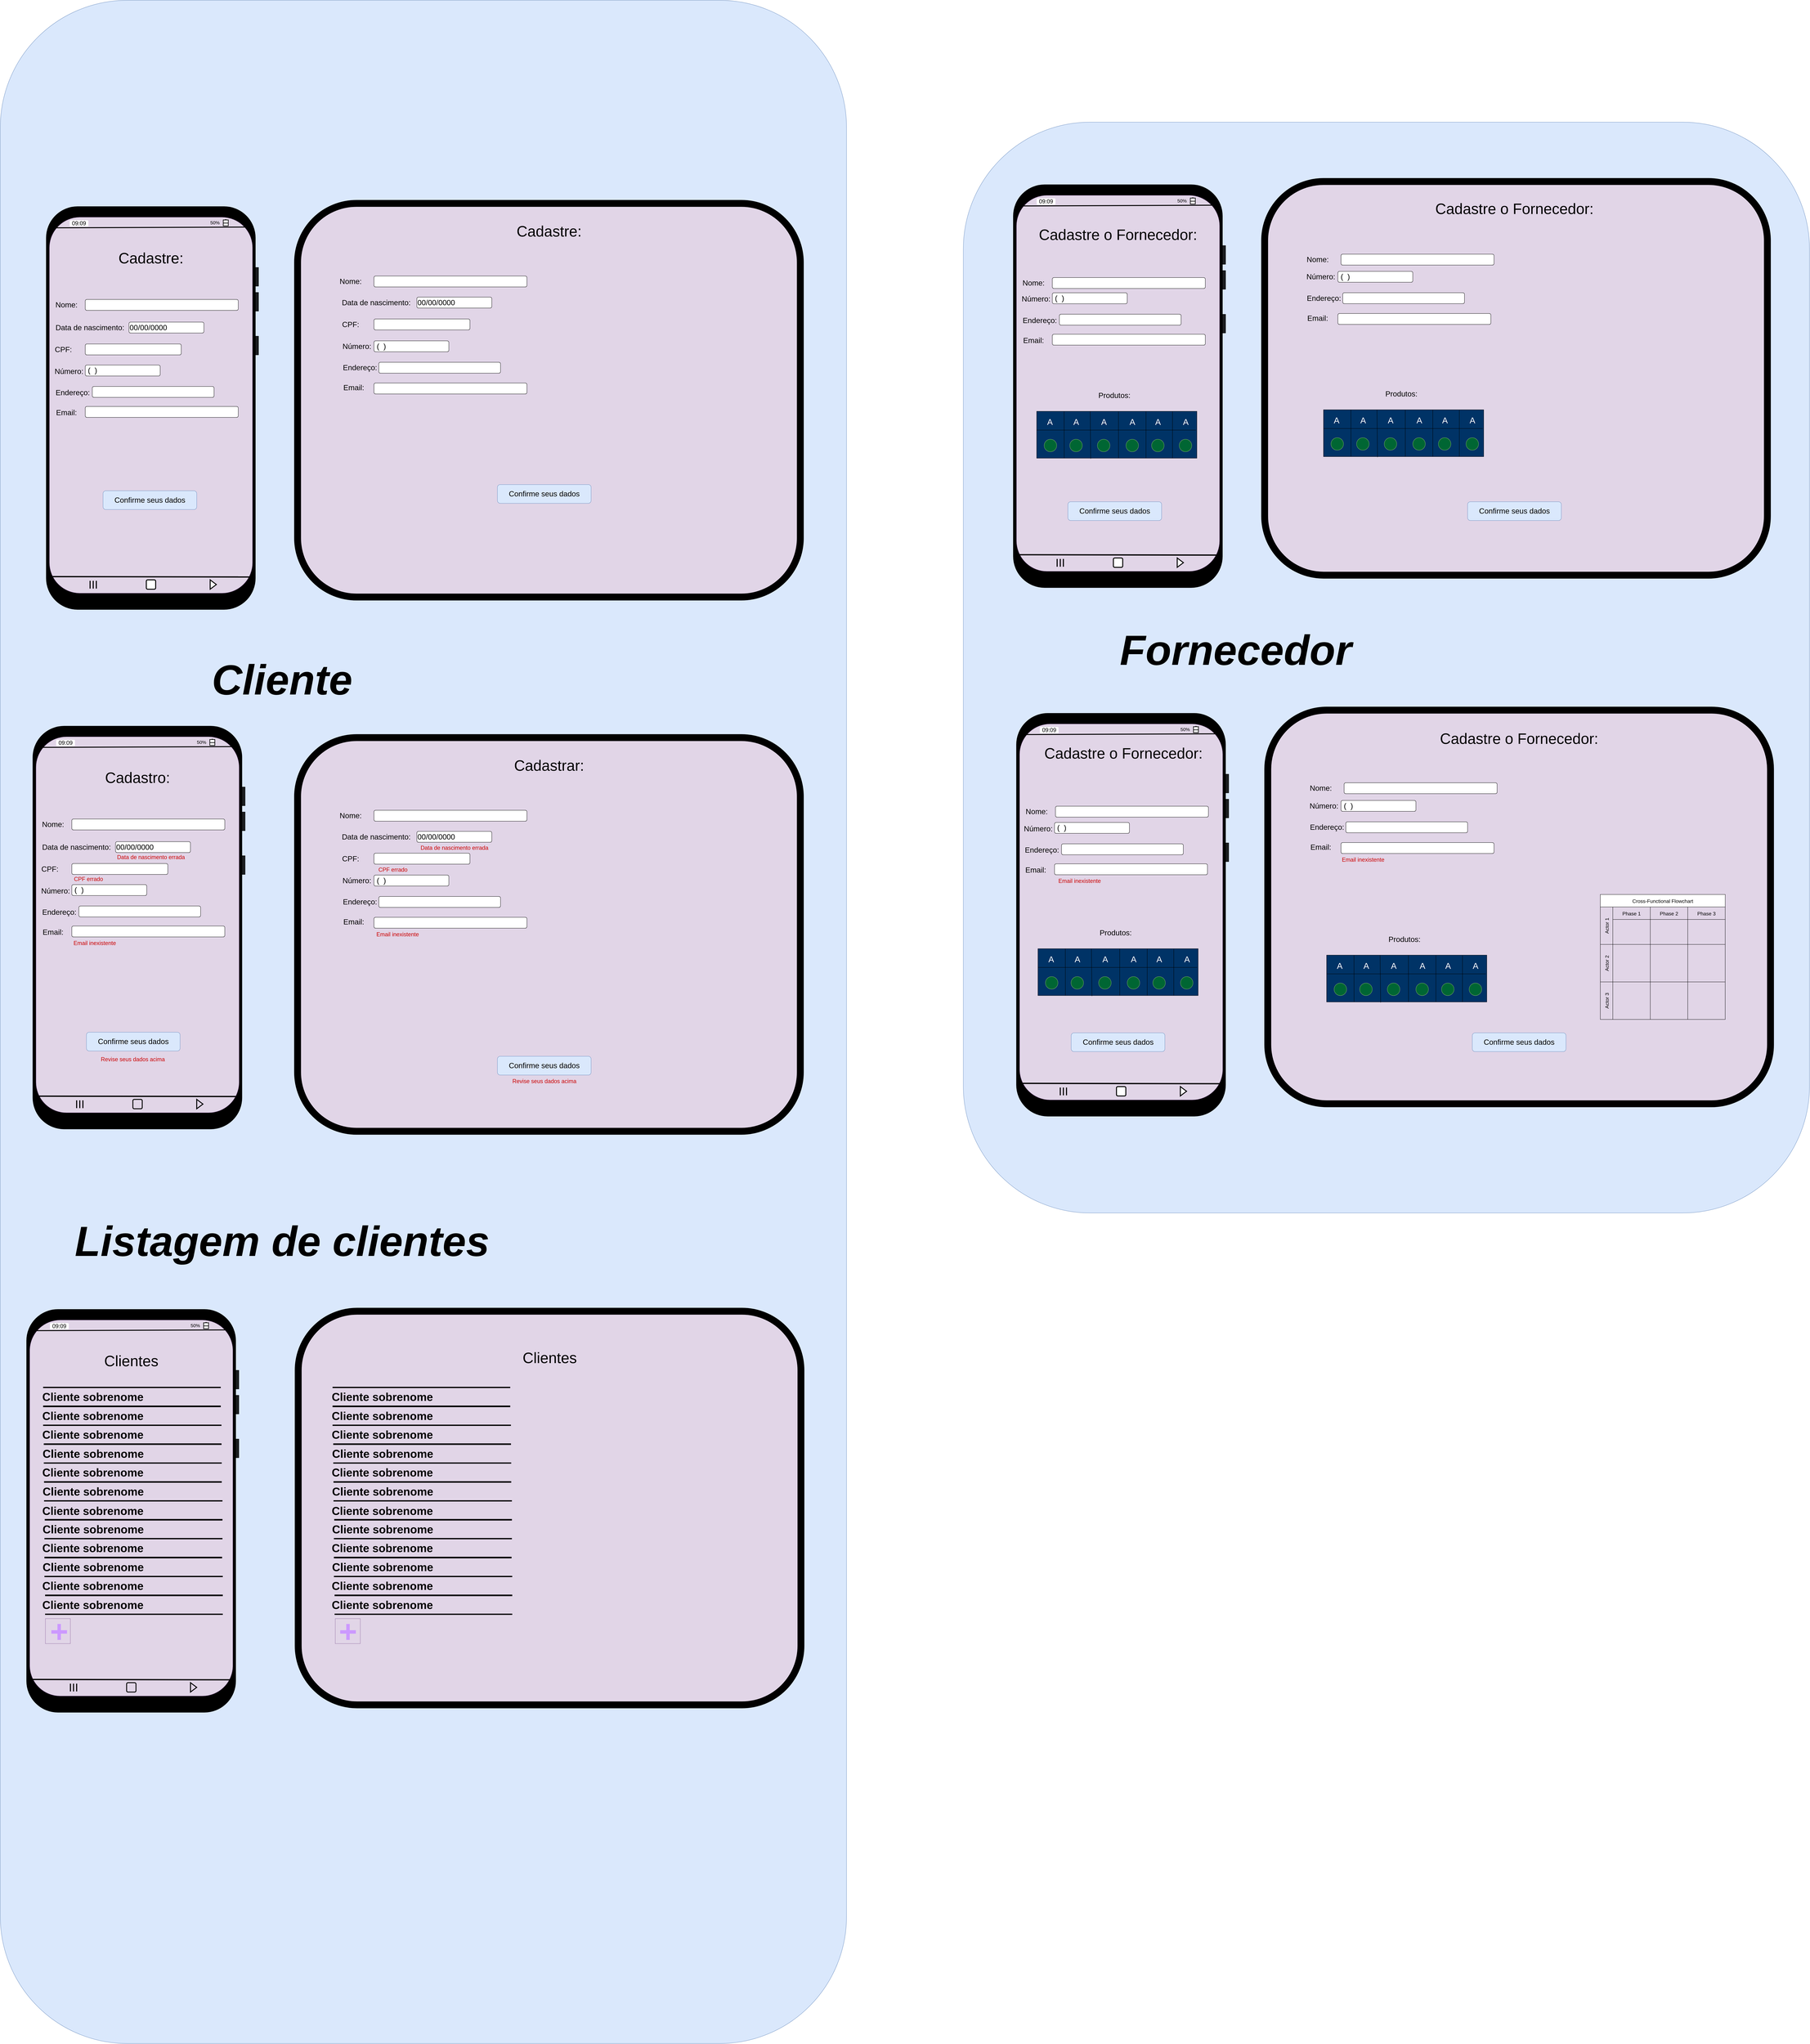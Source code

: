 <mxfile version="24.4.13" type="device">
  <diagram name="Página-1" id="sZ-v1k9veXdMkWaJkyul">
    <mxGraphModel dx="9493" dy="8717" grid="1" gridSize="10" guides="1" tooltips="1" connect="1" arrows="1" fold="1" page="1" pageScale="1" pageWidth="900" pageHeight="1600" math="0" shadow="0">
      <root>
        <mxCell id="0" />
        <mxCell id="1" parent="0" />
        <UserObject label="https://static.vecteezy.com/system/resources/previews/020/790/903/non_2x/trash-can-icon-for-web-ui-design-vector.jpg" id="YzzwRAZCWaj9JnVzKXwe-1">
          <mxCell style="rounded=1;whiteSpace=wrap;html=1;fillColor=#dae8fc;strokeColor=#6c8ebf;" vertex="1" parent="1">
            <mxGeometry x="-5004" y="-5430" width="2710" height="6540" as="geometry" />
          </mxCell>
        </UserObject>
        <mxCell id="YzzwRAZCWaj9JnVzKXwe-2" value="" style="rounded=1;whiteSpace=wrap;html=1;rotation=90;fillColor=#000000;" vertex="1" parent="1">
          <mxGeometry x="-5167" y="-4460" width="1290" height="670" as="geometry" />
        </mxCell>
        <mxCell id="YzzwRAZCWaj9JnVzKXwe-3" value="" style="rounded=1;whiteSpace=wrap;html=1;rotation=90;fillColor=#e1d5e7;strokeColor=#9673a6;" vertex="1" parent="1">
          <mxGeometry x="-5123" y="-4459" width="1203" height="650" as="geometry" />
        </mxCell>
        <mxCell id="YzzwRAZCWaj9JnVzKXwe-4" value="&lt;span style=&quot;font-size: 36px;&quot;&gt;III&lt;/span&gt;" style="text;html=1;align=center;verticalAlign=middle;resizable=0;points=[];autosize=1;strokeColor=none;fillColor=none;" vertex="1" parent="1">
          <mxGeometry x="-4732" y="-3590" width="50" height="60" as="geometry" />
        </mxCell>
        <mxCell id="YzzwRAZCWaj9JnVzKXwe-5" value="" style="endArrow=none;html=1;rounded=0;exitX=0.956;exitY=0.992;exitDx=0;exitDy=0;exitPerimeter=0;entryX=0.957;entryY=0.011;entryDx=0;entryDy=0;entryPerimeter=0;strokeWidth=4;" edge="1" parent="1" source="YzzwRAZCWaj9JnVzKXwe-3" target="YzzwRAZCWaj9JnVzKXwe-3">
          <mxGeometry width="50" height="50" relative="1" as="geometry">
            <mxPoint x="-4342" y="-3970" as="sourcePoint" />
            <mxPoint x="-4212" y="-3585" as="targetPoint" />
            <Array as="points" />
          </mxGeometry>
        </mxCell>
        <mxCell id="YzzwRAZCWaj9JnVzKXwe-6" value="" style="rounded=1;whiteSpace=wrap;html=1;strokeWidth=3;" vertex="1" parent="1">
          <mxGeometry x="-4536.5" y="-3575" width="30" height="30" as="geometry" />
        </mxCell>
        <mxCell id="YzzwRAZCWaj9JnVzKXwe-7" value="" style="triangle;whiteSpace=wrap;html=1;strokeWidth=3;" vertex="1" parent="1">
          <mxGeometry x="-4332" y="-3575" width="20" height="30" as="geometry" />
        </mxCell>
        <mxCell id="YzzwRAZCWaj9JnVzKXwe-8" value="" style="endArrow=none;html=1;rounded=0;exitX=0.028;exitY=0.972;exitDx=0;exitDy=0;exitPerimeter=0;entryX=0.026;entryY=0.031;entryDx=0;entryDy=0;entryPerimeter=0;strokeWidth=3;" edge="1" parent="1" source="YzzwRAZCWaj9JnVzKXwe-3" target="YzzwRAZCWaj9JnVzKXwe-3">
          <mxGeometry width="50" height="50" relative="1" as="geometry">
            <mxPoint x="-4815.95" y="-4700" as="sourcePoint" />
            <mxPoint x="-4227.05" y="-4696.391" as="targetPoint" />
          </mxGeometry>
        </mxCell>
        <mxCell id="YzzwRAZCWaj9JnVzKXwe-9" value="&lt;font style=&quot;font-size: 18px;&quot;&gt;09:09&lt;/font&gt;" style="text;html=1;align=center;verticalAlign=middle;whiteSpace=wrap;rounded=1;strokeWidth=22;fillColor=default;perimeterSpacing=0;shadow=0;glass=0;" vertex="1" parent="1">
          <mxGeometry x="-4782" y="-4726" width="60" height="20" as="geometry" />
        </mxCell>
        <mxCell id="YzzwRAZCWaj9JnVzKXwe-10" value="" style="html=1;verticalLabelPosition=bottom;align=center;labelBackgroundColor=#ffffff;verticalAlign=top;strokeWidth=2;strokeColor=#000000;shadow=0;dashed=0;shape=mxgraph.ios7.icons.battery;rotation=-90;" vertex="1" parent="1">
          <mxGeometry x="-4292" y="-4726" width="20" height="16" as="geometry" />
        </mxCell>
        <mxCell id="YzzwRAZCWaj9JnVzKXwe-11" value="&lt;p style=&quot;line-height: 230%;&quot;&gt;&lt;font style=&quot;font-size: 15px;&quot;&gt;50&lt;/font&gt;&lt;font style=&quot;font-size: 15px;&quot;&gt;%&lt;/font&gt;&lt;/p&gt;" style="text;html=1;align=center;verticalAlign=middle;resizable=0;points=[];autosize=1;strokeColor=none;fillColor=none;strokeWidth=4;" vertex="1" parent="1">
          <mxGeometry x="-4342" y="-4753" width="50" height="70" as="geometry" />
        </mxCell>
        <mxCell id="YzzwRAZCWaj9JnVzKXwe-12" value="" style="rounded=0;whiteSpace=wrap;html=1;rotation=90;strokeWidth=1;fillColor=#1B1D1F;strokeColor=#000000;" vertex="1" parent="1">
          <mxGeometry x="-4212" y="-4550" width="60" height="10" as="geometry" />
        </mxCell>
        <mxCell id="YzzwRAZCWaj9JnVzKXwe-13" value="" style="rounded=0;whiteSpace=wrap;html=1;rotation=90;strokeWidth=1;fillColor=#1B1D1F;strokeColor=#000000;" vertex="1" parent="1">
          <mxGeometry x="-4212" y="-4470" width="60" height="10" as="geometry" />
        </mxCell>
        <mxCell id="YzzwRAZCWaj9JnVzKXwe-14" value="" style="rounded=0;whiteSpace=wrap;html=1;rotation=90;strokeWidth=1;fillColor=#1B1D1F;strokeColor=#000000;" vertex="1" parent="1">
          <mxGeometry x="-4212" y="-4330" width="60" height="10" as="geometry" />
        </mxCell>
        <mxCell id="YzzwRAZCWaj9JnVzKXwe-15" value="&lt;font style=&quot;font-size: 48px;&quot;&gt;Cadastre:&lt;/font&gt;" style="text;html=1;align=center;verticalAlign=middle;whiteSpace=wrap;rounded=0;" vertex="1" parent="1">
          <mxGeometry x="-4724" y="-4620" width="404.5" height="30" as="geometry" />
        </mxCell>
        <mxCell id="YzzwRAZCWaj9JnVzKXwe-16" value="&lt;font style=&quot;font-size: 24px;&quot;&gt;Nome:&lt;/font&gt;" style="text;html=1;align=center;verticalAlign=middle;whiteSpace=wrap;rounded=0;" vertex="1" parent="1">
          <mxGeometry x="-4822" y="-4475" width="60" height="40" as="geometry" />
        </mxCell>
        <mxCell id="YzzwRAZCWaj9JnVzKXwe-17" value="" style="rounded=1;whiteSpace=wrap;html=1;" vertex="1" parent="1">
          <mxGeometry x="-4732" y="-4472.5" width="490" height="35" as="geometry" />
        </mxCell>
        <mxCell id="YzzwRAZCWaj9JnVzKXwe-18" value="&lt;font style=&quot;font-size: 24px;&quot;&gt;00/00/0000&lt;/font&gt;" style="rounded=1;whiteSpace=wrap;html=1;align=left;" vertex="1" parent="1">
          <mxGeometry x="-4592" y="-4400" width="240" height="35" as="geometry" />
        </mxCell>
        <mxCell id="YzzwRAZCWaj9JnVzKXwe-19" value="&lt;font style=&quot;font-size: 24px;&quot;&gt;CPF:&lt;/font&gt;" style="text;html=1;align=center;verticalAlign=middle;whiteSpace=wrap;rounded=0;" vertex="1" parent="1">
          <mxGeometry x="-4832" y="-4332.5" width="60" height="40" as="geometry" />
        </mxCell>
        <mxCell id="YzzwRAZCWaj9JnVzKXwe-20" value="&lt;font style=&quot;font-size: 24px;&quot;&gt;Número:&lt;/font&gt;" style="text;html=1;align=center;verticalAlign=middle;whiteSpace=wrap;rounded=0;" vertex="1" parent="1">
          <mxGeometry x="-4814" y="-4262.5" width="60" height="40" as="geometry" />
        </mxCell>
        <mxCell id="YzzwRAZCWaj9JnVzKXwe-21" value="&lt;font style=&quot;font-size: 24px;&quot;&gt;&amp;nbsp;(&amp;nbsp; )&lt;/font&gt;" style="rounded=1;whiteSpace=wrap;html=1;align=left;" vertex="1" parent="1">
          <mxGeometry x="-4732" y="-4262.5" width="240" height="35" as="geometry" />
        </mxCell>
        <mxCell id="YzzwRAZCWaj9JnVzKXwe-22" value="&lt;span style=&quot;font-size: 24px;&quot;&gt;Email:&lt;/span&gt;" style="text;html=1;align=center;verticalAlign=middle;whiteSpace=wrap;rounded=0;" vertex="1" parent="1">
          <mxGeometry x="-4822" y="-4130" width="60" height="40" as="geometry" />
        </mxCell>
        <mxCell id="YzzwRAZCWaj9JnVzKXwe-23" value="" style="rounded=1;whiteSpace=wrap;html=1;" vertex="1" parent="1">
          <mxGeometry x="-4732" y="-4130" width="490" height="35" as="geometry" />
        </mxCell>
        <mxCell id="YzzwRAZCWaj9JnVzKXwe-24" value="&lt;span style=&quot;font-size: 24px;&quot;&gt;Endereço:&lt;/span&gt;" style="text;html=1;align=center;verticalAlign=middle;whiteSpace=wrap;rounded=0;" vertex="1" parent="1">
          <mxGeometry x="-4802" y="-4194" width="60" height="40" as="geometry" />
        </mxCell>
        <mxCell id="YzzwRAZCWaj9JnVzKXwe-25" value="" style="rounded=1;whiteSpace=wrap;html=1;" vertex="1" parent="1">
          <mxGeometry x="-4709.5" y="-4194" width="390" height="35" as="geometry" />
        </mxCell>
        <mxCell id="YzzwRAZCWaj9JnVzKXwe-26" value="&lt;span style=&quot;font-size: 24px;&quot;&gt;Data de nascimento:&lt;/span&gt;" style="text;html=1;align=center;verticalAlign=middle;whiteSpace=wrap;rounded=0;" vertex="1" parent="1">
          <mxGeometry x="-4832" y="-4402.5" width="230" height="40" as="geometry" />
        </mxCell>
        <mxCell id="YzzwRAZCWaj9JnVzKXwe-27" value="" style="rounded=1;whiteSpace=wrap;html=1;align=left;" vertex="1" parent="1">
          <mxGeometry x="-4732" y="-4330" width="307.5" height="35" as="geometry" />
        </mxCell>
        <mxCell id="YzzwRAZCWaj9JnVzKXwe-28" value="" style="rounded=1;whiteSpace=wrap;html=1;strokeWidth=22;fillColor=#e1d5e7;strokeColor=#000000;" vertex="1" parent="1">
          <mxGeometry x="-4052" y="-4780" width="1610" height="1260" as="geometry" />
        </mxCell>
        <mxCell id="YzzwRAZCWaj9JnVzKXwe-29" value="&lt;font style=&quot;font-size: 24px;&quot;&gt;Nome:&lt;/font&gt;" style="text;html=1;align=center;verticalAlign=middle;whiteSpace=wrap;rounded=0;" vertex="1" parent="1">
          <mxGeometry x="-3912" y="-4550" width="60" height="40" as="geometry" />
        </mxCell>
        <mxCell id="YzzwRAZCWaj9JnVzKXwe-30" value="&lt;font style=&quot;font-size: 24px;&quot;&gt;00/00/0000&lt;/font&gt;" style="rounded=1;whiteSpace=wrap;html=1;align=left;" vertex="1" parent="1">
          <mxGeometry x="-3670" y="-4480" width="240" height="35" as="geometry" />
        </mxCell>
        <mxCell id="YzzwRAZCWaj9JnVzKXwe-31" value="&lt;font style=&quot;font-size: 24px;&quot;&gt;CPF:&lt;/font&gt;" style="text;html=1;align=center;verticalAlign=middle;whiteSpace=wrap;rounded=0;" vertex="1" parent="1">
          <mxGeometry x="-3912" y="-4412.5" width="60" height="40" as="geometry" />
        </mxCell>
        <mxCell id="YzzwRAZCWaj9JnVzKXwe-32" value="&lt;font style=&quot;font-size: 24px;&quot;&gt;Número:&lt;/font&gt;" style="text;html=1;align=center;verticalAlign=middle;whiteSpace=wrap;rounded=0;" vertex="1" parent="1">
          <mxGeometry x="-3892" y="-4342.5" width="60" height="40" as="geometry" />
        </mxCell>
        <mxCell id="YzzwRAZCWaj9JnVzKXwe-33" value="&lt;font style=&quot;font-size: 24px;&quot;&gt;&amp;nbsp;(&amp;nbsp; )&lt;/font&gt;" style="rounded=1;whiteSpace=wrap;html=1;align=left;" vertex="1" parent="1">
          <mxGeometry x="-3807.5" y="-4340" width="240" height="35" as="geometry" />
        </mxCell>
        <mxCell id="YzzwRAZCWaj9JnVzKXwe-34" value="&lt;span style=&quot;font-size: 24px;&quot;&gt;Email:&lt;/span&gt;" style="text;html=1;align=center;verticalAlign=middle;whiteSpace=wrap;rounded=0;" vertex="1" parent="1">
          <mxGeometry x="-3902" y="-4210" width="60" height="40" as="geometry" />
        </mxCell>
        <mxCell id="YzzwRAZCWaj9JnVzKXwe-35" value="&lt;span style=&quot;font-size: 24px;&quot;&gt;Endereço:&lt;/span&gt;" style="text;html=1;align=center;verticalAlign=middle;whiteSpace=wrap;rounded=0;" vertex="1" parent="1">
          <mxGeometry x="-3882" y="-4274" width="60" height="40" as="geometry" />
        </mxCell>
        <mxCell id="YzzwRAZCWaj9JnVzKXwe-36" value="&lt;span style=&quot;font-size: 24px;&quot;&gt;Data de nascimento:&lt;/span&gt;" style="text;html=1;align=center;verticalAlign=middle;whiteSpace=wrap;rounded=0;" vertex="1" parent="1">
          <mxGeometry x="-3920" y="-4482.5" width="240" height="40" as="geometry" />
        </mxCell>
        <mxCell id="YzzwRAZCWaj9JnVzKXwe-37" value="" style="rounded=1;whiteSpace=wrap;html=1;align=left;" vertex="1" parent="1">
          <mxGeometry x="-3807.5" y="-4410" width="307.5" height="35" as="geometry" />
        </mxCell>
        <mxCell id="YzzwRAZCWaj9JnVzKXwe-38" value="&lt;font style=&quot;font-size: 24px;&quot;&gt;Confirme seus dados&lt;/font&gt;" style="rounded=1;whiteSpace=wrap;html=1;fillColor=#dae8fc;strokeColor=#6c8ebf;" vertex="1" parent="1">
          <mxGeometry x="-4675" y="-3860" width="300" height="60" as="geometry" />
        </mxCell>
        <mxCell id="YzzwRAZCWaj9JnVzKXwe-39" value="" style="rounded=1;whiteSpace=wrap;html=1;" vertex="1" parent="1">
          <mxGeometry x="-3807.5" y="-4205" width="490" height="35" as="geometry" />
        </mxCell>
        <mxCell id="YzzwRAZCWaj9JnVzKXwe-40" value="" style="rounded=1;whiteSpace=wrap;html=1;" vertex="1" parent="1">
          <mxGeometry x="-3792" y="-4271.5" width="390" height="35" as="geometry" />
        </mxCell>
        <mxCell id="YzzwRAZCWaj9JnVzKXwe-41" value="" style="rounded=1;whiteSpace=wrap;html=1;" vertex="1" parent="1">
          <mxGeometry x="-3807.5" y="-4547.5" width="490" height="35" as="geometry" />
        </mxCell>
        <mxCell id="YzzwRAZCWaj9JnVzKXwe-42" value="" style="rounded=1;whiteSpace=wrap;html=1;rotation=90;fillColor=#000000;" vertex="1" parent="1">
          <mxGeometry x="-5210" y="-2797" width="1290" height="670" as="geometry" />
        </mxCell>
        <mxCell id="YzzwRAZCWaj9JnVzKXwe-43" value="" style="rounded=1;whiteSpace=wrap;html=1;rotation=90;fillColor=#e1d5e7;strokeColor=#9673a6;" vertex="1" parent="1">
          <mxGeometry x="-5166" y="-2796" width="1203" height="650" as="geometry" />
        </mxCell>
        <mxCell id="YzzwRAZCWaj9JnVzKXwe-44" value="&lt;span style=&quot;font-size: 36px;&quot;&gt;III&lt;/span&gt;" style="text;html=1;align=center;verticalAlign=middle;resizable=0;points=[];autosize=1;strokeColor=none;fillColor=none;" vertex="1" parent="1">
          <mxGeometry x="-4775" y="-1927" width="50" height="60" as="geometry" />
        </mxCell>
        <mxCell id="YzzwRAZCWaj9JnVzKXwe-45" value="" style="endArrow=none;html=1;rounded=0;exitX=0.956;exitY=0.992;exitDx=0;exitDy=0;exitPerimeter=0;entryX=0.957;entryY=0.011;entryDx=0;entryDy=0;entryPerimeter=0;strokeWidth=4;" edge="1" parent="1" source="YzzwRAZCWaj9JnVzKXwe-43" target="YzzwRAZCWaj9JnVzKXwe-43">
          <mxGeometry width="50" height="50" relative="1" as="geometry">
            <mxPoint x="-4385" y="-2307" as="sourcePoint" />
            <mxPoint x="-4255" y="-1922" as="targetPoint" />
            <Array as="points" />
          </mxGeometry>
        </mxCell>
        <mxCell id="YzzwRAZCWaj9JnVzKXwe-46" value="" style="rounded=1;whiteSpace=wrap;html=1;strokeWidth=3;fillColor=#e1d5e7;strokeColor=#0D0D0D;" vertex="1" parent="1">
          <mxGeometry x="-4579.5" y="-1912" width="30" height="30" as="geometry" />
        </mxCell>
        <mxCell id="YzzwRAZCWaj9JnVzKXwe-47" value="" style="triangle;whiteSpace=wrap;html=1;strokeWidth=3;fillColor=#e1d5e7;strokeColor=#000000;" vertex="1" parent="1">
          <mxGeometry x="-4375" y="-1912" width="20" height="30" as="geometry" />
        </mxCell>
        <mxCell id="YzzwRAZCWaj9JnVzKXwe-48" value="" style="endArrow=none;html=1;rounded=0;exitX=0.028;exitY=0.972;exitDx=0;exitDy=0;exitPerimeter=0;entryX=0.026;entryY=0.031;entryDx=0;entryDy=0;entryPerimeter=0;strokeWidth=3;" edge="1" parent="1" source="YzzwRAZCWaj9JnVzKXwe-43" target="YzzwRAZCWaj9JnVzKXwe-43">
          <mxGeometry width="50" height="50" relative="1" as="geometry">
            <mxPoint x="-4858.95" y="-3037" as="sourcePoint" />
            <mxPoint x="-4270.05" y="-3033.391" as="targetPoint" />
          </mxGeometry>
        </mxCell>
        <mxCell id="YzzwRAZCWaj9JnVzKXwe-49" value="&lt;font style=&quot;font-size: 18px;&quot;&gt;09:09&lt;/font&gt;" style="text;html=1;align=center;verticalAlign=middle;whiteSpace=wrap;rounded=1;strokeWidth=22;fillColor=default;perimeterSpacing=0;shadow=0;glass=0;" vertex="1" parent="1">
          <mxGeometry x="-4825" y="-3063" width="60" height="20" as="geometry" />
        </mxCell>
        <mxCell id="YzzwRAZCWaj9JnVzKXwe-50" value="" style="html=1;verticalLabelPosition=bottom;align=center;labelBackgroundColor=#ffffff;verticalAlign=top;strokeWidth=2;strokeColor=#000000;shadow=0;dashed=0;shape=mxgraph.ios7.icons.battery;rotation=-90;" vertex="1" parent="1">
          <mxGeometry x="-4335" y="-3063" width="20" height="16" as="geometry" />
        </mxCell>
        <mxCell id="YzzwRAZCWaj9JnVzKXwe-51" value="&lt;p style=&quot;line-height: 230%;&quot;&gt;&lt;font style=&quot;font-size: 15px;&quot;&gt;50&lt;/font&gt;&lt;font style=&quot;font-size: 15px;&quot;&gt;%&lt;/font&gt;&lt;/p&gt;" style="text;html=1;align=center;verticalAlign=middle;resizable=0;points=[];autosize=1;strokeColor=none;fillColor=none;strokeWidth=4;" vertex="1" parent="1">
          <mxGeometry x="-4385" y="-3090" width="50" height="70" as="geometry" />
        </mxCell>
        <mxCell id="YzzwRAZCWaj9JnVzKXwe-52" value="" style="rounded=0;whiteSpace=wrap;html=1;rotation=90;strokeWidth=1;fillColor=#1B1D1F;strokeColor=#000000;" vertex="1" parent="1">
          <mxGeometry x="-4255" y="-2887" width="60" height="10" as="geometry" />
        </mxCell>
        <mxCell id="YzzwRAZCWaj9JnVzKXwe-53" value="" style="rounded=0;whiteSpace=wrap;html=1;rotation=90;strokeWidth=1;fillColor=#1B1D1F;strokeColor=#000000;" vertex="1" parent="1">
          <mxGeometry x="-4255" y="-2807" width="60" height="10" as="geometry" />
        </mxCell>
        <mxCell id="YzzwRAZCWaj9JnVzKXwe-54" value="" style="rounded=0;whiteSpace=wrap;html=1;rotation=90;strokeWidth=1;fillColor=#1B1D1F;strokeColor=#000000;" vertex="1" parent="1">
          <mxGeometry x="-4255" y="-2667" width="60" height="10" as="geometry" />
        </mxCell>
        <mxCell id="YzzwRAZCWaj9JnVzKXwe-55" value="&lt;font style=&quot;font-size: 48px;&quot;&gt;Cadastro:&lt;/font&gt;" style="text;html=1;align=center;verticalAlign=middle;whiteSpace=wrap;rounded=0;" vertex="1" parent="1">
          <mxGeometry x="-4767" y="-2957" width="404.5" height="30" as="geometry" />
        </mxCell>
        <mxCell id="YzzwRAZCWaj9JnVzKXwe-56" value="&lt;font style=&quot;font-size: 24px;&quot;&gt;Nome:&lt;/font&gt;" style="text;html=1;align=center;verticalAlign=middle;whiteSpace=wrap;rounded=0;" vertex="1" parent="1">
          <mxGeometry x="-4865" y="-2812" width="60" height="40" as="geometry" />
        </mxCell>
        <mxCell id="YzzwRAZCWaj9JnVzKXwe-57" value="" style="rounded=1;whiteSpace=wrap;html=1;" vertex="1" parent="1">
          <mxGeometry x="-4775" y="-2809.5" width="490" height="35" as="geometry" />
        </mxCell>
        <mxCell id="YzzwRAZCWaj9JnVzKXwe-58" value="&lt;font style=&quot;font-size: 24px;&quot;&gt;00/00/0000&lt;/font&gt;" style="rounded=1;whiteSpace=wrap;html=1;align=left;" vertex="1" parent="1">
          <mxGeometry x="-4635" y="-2737" width="240" height="35" as="geometry" />
        </mxCell>
        <mxCell id="YzzwRAZCWaj9JnVzKXwe-59" value="&lt;font style=&quot;font-size: 24px;&quot;&gt;CPF:&lt;/font&gt;" style="text;html=1;align=center;verticalAlign=middle;whiteSpace=wrap;rounded=0;" vertex="1" parent="1">
          <mxGeometry x="-4875" y="-2669.5" width="60" height="40" as="geometry" />
        </mxCell>
        <mxCell id="YzzwRAZCWaj9JnVzKXwe-60" value="&lt;font style=&quot;font-size: 24px;&quot;&gt;Número:&lt;/font&gt;" style="text;html=1;align=center;verticalAlign=middle;whiteSpace=wrap;rounded=0;" vertex="1" parent="1">
          <mxGeometry x="-4857" y="-2599.5" width="60" height="40" as="geometry" />
        </mxCell>
        <mxCell id="YzzwRAZCWaj9JnVzKXwe-61" value="&lt;font style=&quot;font-size: 24px;&quot;&gt;&amp;nbsp;(&amp;nbsp; )&lt;/font&gt;" style="rounded=1;whiteSpace=wrap;html=1;align=left;" vertex="1" parent="1">
          <mxGeometry x="-4775" y="-2599.5" width="240" height="35" as="geometry" />
        </mxCell>
        <mxCell id="YzzwRAZCWaj9JnVzKXwe-62" value="&lt;span style=&quot;font-size: 24px;&quot;&gt;Email:&lt;/span&gt;" style="text;html=1;align=center;verticalAlign=middle;whiteSpace=wrap;rounded=0;" vertex="1" parent="1">
          <mxGeometry x="-4865" y="-2467" width="60" height="40" as="geometry" />
        </mxCell>
        <mxCell id="YzzwRAZCWaj9JnVzKXwe-63" value="" style="rounded=1;whiteSpace=wrap;html=1;" vertex="1" parent="1">
          <mxGeometry x="-4775" y="-2467" width="490" height="35" as="geometry" />
        </mxCell>
        <mxCell id="YzzwRAZCWaj9JnVzKXwe-64" value="&lt;span style=&quot;font-size: 24px;&quot;&gt;Endereço:&lt;/span&gt;" style="text;html=1;align=center;verticalAlign=middle;whiteSpace=wrap;rounded=0;" vertex="1" parent="1">
          <mxGeometry x="-4845" y="-2531" width="60" height="40" as="geometry" />
        </mxCell>
        <mxCell id="YzzwRAZCWaj9JnVzKXwe-65" value="" style="rounded=1;whiteSpace=wrap;html=1;" vertex="1" parent="1">
          <mxGeometry x="-4752.5" y="-2531" width="390" height="35" as="geometry" />
        </mxCell>
        <mxCell id="YzzwRAZCWaj9JnVzKXwe-66" value="&lt;span style=&quot;font-size: 24px;&quot;&gt;Data de nascimento:&lt;/span&gt;" style="text;html=1;align=center;verticalAlign=middle;whiteSpace=wrap;rounded=0;" vertex="1" parent="1">
          <mxGeometry x="-4875" y="-2739.5" width="230" height="40" as="geometry" />
        </mxCell>
        <mxCell id="YzzwRAZCWaj9JnVzKXwe-67" value="" style="rounded=1;whiteSpace=wrap;html=1;align=left;" vertex="1" parent="1">
          <mxGeometry x="-4775" y="-2667" width="307.5" height="35" as="geometry" />
        </mxCell>
        <mxCell id="YzzwRAZCWaj9JnVzKXwe-68" value="&lt;font style=&quot;font-size: 24px;&quot;&gt;Confirme seus dados&lt;/font&gt;" style="rounded=1;whiteSpace=wrap;html=1;fillColor=#dae8fc;strokeColor=#6c8ebf;" vertex="1" parent="1">
          <mxGeometry x="-4728.25" y="-2127" width="300" height="60" as="geometry" />
        </mxCell>
        <mxCell id="YzzwRAZCWaj9JnVzKXwe-69" value="&lt;font color=&quot;#cc0000&quot; style=&quot;font-size: 18px;&quot;&gt;Data de nascimento errada&lt;/font&gt;" style="text;html=1;align=center;verticalAlign=middle;resizable=0;points=[];autosize=1;strokeColor=none;fillColor=none;" vertex="1" parent="1">
          <mxGeometry x="-4642" y="-2707" width="240" height="40" as="geometry" />
        </mxCell>
        <mxCell id="YzzwRAZCWaj9JnVzKXwe-70" value="&lt;font color=&quot;#cc0000&quot; style=&quot;font-size: 18px;&quot;&gt;CPF errado&lt;/font&gt;" style="text;html=1;align=center;verticalAlign=middle;resizable=0;points=[];autosize=1;strokeColor=none;fillColor=none;" vertex="1" parent="1">
          <mxGeometry x="-4782" y="-2637" width="120" height="40" as="geometry" />
        </mxCell>
        <mxCell id="YzzwRAZCWaj9JnVzKXwe-71" value="&lt;font color=&quot;#cc0000&quot;&gt;&lt;span style=&quot;font-size: 18px;&quot;&gt;Email inexistente&lt;/span&gt;&lt;/font&gt;" style="text;html=1;align=center;verticalAlign=middle;resizable=0;points=[];autosize=1;strokeColor=none;fillColor=none;" vertex="1" parent="1">
          <mxGeometry x="-4782" y="-2432" width="160" height="40" as="geometry" />
        </mxCell>
        <mxCell id="YzzwRAZCWaj9JnVzKXwe-72" value="&lt;font color=&quot;#cc0000&quot;&gt;&lt;span style=&quot;font-size: 18px;&quot;&gt;Revise seus dados acima&lt;/span&gt;&lt;/font&gt;" style="text;html=1;align=center;verticalAlign=middle;resizable=0;points=[];autosize=1;strokeColor=none;fillColor=none;" vertex="1" parent="1">
          <mxGeometry x="-4695.25" y="-2060" width="230" height="40" as="geometry" />
        </mxCell>
        <mxCell id="YzzwRAZCWaj9JnVzKXwe-73" value="&lt;font style=&quot;font-size: 48px;&quot;&gt;Cadastre:&lt;/font&gt;" style="text;html=1;align=center;verticalAlign=middle;whiteSpace=wrap;rounded=0;" vertex="1" parent="1">
          <mxGeometry x="-3449.25" y="-4706" width="404.5" height="30" as="geometry" />
        </mxCell>
        <mxCell id="YzzwRAZCWaj9JnVzKXwe-74" value="&lt;font style=&quot;font-size: 24px;&quot;&gt;Confirme seus dados&lt;/font&gt;" style="rounded=1;whiteSpace=wrap;html=1;fillColor=#dae8fc;strokeColor=#6c8ebf;" vertex="1" parent="1">
          <mxGeometry x="-3412" y="-3880" width="300" height="60" as="geometry" />
        </mxCell>
        <mxCell id="YzzwRAZCWaj9JnVzKXwe-75" value="" style="rounded=1;whiteSpace=wrap;html=1;strokeWidth=22;fillColor=#e1d5e7;strokeColor=#000000;" vertex="1" parent="1">
          <mxGeometry x="-4052" y="-3070" width="1610" height="1260" as="geometry" />
        </mxCell>
        <mxCell id="YzzwRAZCWaj9JnVzKXwe-76" value="&lt;font style=&quot;font-size: 24px;&quot;&gt;Nome:&lt;/font&gt;" style="text;html=1;align=center;verticalAlign=middle;whiteSpace=wrap;rounded=0;" vertex="1" parent="1">
          <mxGeometry x="-3912" y="-2840" width="60" height="40" as="geometry" />
        </mxCell>
        <mxCell id="YzzwRAZCWaj9JnVzKXwe-77" value="&lt;font style=&quot;font-size: 24px;&quot;&gt;00/00/0000&lt;/font&gt;" style="rounded=1;whiteSpace=wrap;html=1;align=left;" vertex="1" parent="1">
          <mxGeometry x="-3670" y="-2770" width="240" height="35" as="geometry" />
        </mxCell>
        <mxCell id="YzzwRAZCWaj9JnVzKXwe-78" value="&lt;font style=&quot;font-size: 24px;&quot;&gt;CPF:&lt;/font&gt;" style="text;html=1;align=center;verticalAlign=middle;whiteSpace=wrap;rounded=0;" vertex="1" parent="1">
          <mxGeometry x="-3912" y="-2702.5" width="60" height="40" as="geometry" />
        </mxCell>
        <mxCell id="YzzwRAZCWaj9JnVzKXwe-79" value="&lt;font style=&quot;font-size: 24px;&quot;&gt;Número:&lt;/font&gt;" style="text;html=1;align=center;verticalAlign=middle;whiteSpace=wrap;rounded=0;" vertex="1" parent="1">
          <mxGeometry x="-3892" y="-2632.5" width="60" height="40" as="geometry" />
        </mxCell>
        <mxCell id="YzzwRAZCWaj9JnVzKXwe-80" value="&lt;font style=&quot;font-size: 24px;&quot;&gt;&amp;nbsp;(&amp;nbsp; )&lt;/font&gt;" style="rounded=1;whiteSpace=wrap;html=1;align=left;" vertex="1" parent="1">
          <mxGeometry x="-3807.5" y="-2630" width="240" height="35" as="geometry" />
        </mxCell>
        <mxCell id="YzzwRAZCWaj9JnVzKXwe-81" value="&lt;span style=&quot;font-size: 24px;&quot;&gt;Email:&lt;/span&gt;" style="text;html=1;align=center;verticalAlign=middle;whiteSpace=wrap;rounded=0;" vertex="1" parent="1">
          <mxGeometry x="-3902" y="-2500" width="60" height="40" as="geometry" />
        </mxCell>
        <mxCell id="YzzwRAZCWaj9JnVzKXwe-82" value="&lt;span style=&quot;font-size: 24px;&quot;&gt;Endereço:&lt;/span&gt;" style="text;html=1;align=center;verticalAlign=middle;whiteSpace=wrap;rounded=0;" vertex="1" parent="1">
          <mxGeometry x="-3882" y="-2564" width="60" height="40" as="geometry" />
        </mxCell>
        <mxCell id="YzzwRAZCWaj9JnVzKXwe-83" value="&lt;span style=&quot;font-size: 24px;&quot;&gt;Data de nascimento:&lt;/span&gt;" style="text;html=1;align=center;verticalAlign=middle;whiteSpace=wrap;rounded=0;" vertex="1" parent="1">
          <mxGeometry x="-3920" y="-2772.5" width="240" height="40" as="geometry" />
        </mxCell>
        <mxCell id="YzzwRAZCWaj9JnVzKXwe-84" value="" style="rounded=1;whiteSpace=wrap;html=1;align=left;" vertex="1" parent="1">
          <mxGeometry x="-3807.5" y="-2700" width="307.5" height="35" as="geometry" />
        </mxCell>
        <mxCell id="YzzwRAZCWaj9JnVzKXwe-85" value="" style="rounded=1;whiteSpace=wrap;html=1;" vertex="1" parent="1">
          <mxGeometry x="-3807.5" y="-2495" width="490" height="35" as="geometry" />
        </mxCell>
        <mxCell id="YzzwRAZCWaj9JnVzKXwe-86" value="" style="rounded=1;whiteSpace=wrap;html=1;" vertex="1" parent="1">
          <mxGeometry x="-3792" y="-2561.5" width="390" height="35" as="geometry" />
        </mxCell>
        <mxCell id="YzzwRAZCWaj9JnVzKXwe-87" value="" style="rounded=1;whiteSpace=wrap;html=1;" vertex="1" parent="1">
          <mxGeometry x="-3807.5" y="-2837.5" width="490" height="35" as="geometry" />
        </mxCell>
        <mxCell id="YzzwRAZCWaj9JnVzKXwe-88" value="&lt;span style=&quot;font-size: 48px;&quot;&gt;Cadastrar:&lt;/span&gt;" style="text;html=1;align=center;verticalAlign=middle;whiteSpace=wrap;rounded=0;" vertex="1" parent="1">
          <mxGeometry x="-3449.25" y="-2996" width="404.5" height="30" as="geometry" />
        </mxCell>
        <mxCell id="YzzwRAZCWaj9JnVzKXwe-89" value="&lt;font style=&quot;font-size: 24px;&quot;&gt;Confirme seus dados&lt;/font&gt;" style="rounded=1;whiteSpace=wrap;html=1;fillColor=#dae8fc;strokeColor=#6c8ebf;" vertex="1" parent="1">
          <mxGeometry x="-3412" y="-2050" width="300" height="60" as="geometry" />
        </mxCell>
        <mxCell id="YzzwRAZCWaj9JnVzKXwe-90" value="&lt;font color=&quot;#cc0000&quot; style=&quot;font-size: 18px;&quot;&gt;Data de nascimento errada&lt;/font&gt;" style="text;html=1;align=center;verticalAlign=middle;resizable=0;points=[];autosize=1;strokeColor=none;fillColor=none;" vertex="1" parent="1">
          <mxGeometry x="-3670" y="-2737" width="240" height="40" as="geometry" />
        </mxCell>
        <mxCell id="YzzwRAZCWaj9JnVzKXwe-91" value="&lt;font color=&quot;#cc0000&quot; style=&quot;font-size: 18px;&quot;&gt;CPF errado&lt;/font&gt;" style="text;html=1;align=center;verticalAlign=middle;resizable=0;points=[];autosize=1;strokeColor=none;fillColor=none;" vertex="1" parent="1">
          <mxGeometry x="-3807.5" y="-2667" width="120" height="40" as="geometry" />
        </mxCell>
        <mxCell id="YzzwRAZCWaj9JnVzKXwe-92" value="&lt;font color=&quot;#cc0000&quot;&gt;&lt;span style=&quot;font-size: 18px;&quot;&gt;Email inexistente&lt;/span&gt;&lt;/font&gt;" style="text;html=1;align=center;verticalAlign=middle;resizable=0;points=[];autosize=1;strokeColor=none;fillColor=none;" vertex="1" parent="1">
          <mxGeometry x="-3812" y="-2460" width="160" height="40" as="geometry" />
        </mxCell>
        <mxCell id="YzzwRAZCWaj9JnVzKXwe-93" value="&lt;font color=&quot;#cc0000&quot;&gt;&lt;span style=&quot;font-size: 18px;&quot;&gt;Revise seus dados acima&lt;/span&gt;&lt;/font&gt;" style="text;html=1;align=center;verticalAlign=middle;resizable=0;points=[];autosize=1;strokeColor=none;fillColor=none;" vertex="1" parent="1">
          <mxGeometry x="-3377" y="-1990" width="230" height="40" as="geometry" />
        </mxCell>
        <mxCell id="YzzwRAZCWaj9JnVzKXwe-95" value="&lt;font style=&quot;font-size: 135px;&quot;&gt;&lt;b&gt;&lt;i&gt;Cliente&lt;/i&gt;&lt;/b&gt;&lt;/font&gt;" style="text;html=1;align=center;verticalAlign=middle;resizable=0;points=[];autosize=1;strokeColor=none;fillColor=none;" vertex="1" parent="1">
          <mxGeometry x="-4337" y="-3345" width="470" height="180" as="geometry" />
        </mxCell>
        <mxCell id="YzzwRAZCWaj9JnVzKXwe-398" value="" style="rounded=1;whiteSpace=wrap;html=1;fillColor=#dae8fc;strokeColor=#6c8ebf;" vertex="1" parent="1">
          <mxGeometry x="-1920" y="-5040" width="2710" height="3491.5" as="geometry" />
        </mxCell>
        <mxCell id="YzzwRAZCWaj9JnVzKXwe-399" value="" style="rounded=1;whiteSpace=wrap;html=1;rotation=90;fillColor=#000000;" vertex="1" parent="1">
          <mxGeometry x="-2070" y="-4530" width="1290" height="670" as="geometry" />
        </mxCell>
        <mxCell id="YzzwRAZCWaj9JnVzKXwe-400" value="" style="rounded=1;whiteSpace=wrap;html=1;rotation=90;fillColor=#e1d5e7;strokeColor=#9673a6;" vertex="1" parent="1">
          <mxGeometry x="-2026" y="-4529" width="1203" height="650" as="geometry" />
        </mxCell>
        <mxCell id="YzzwRAZCWaj9JnVzKXwe-401" value="&lt;span style=&quot;font-size: 36px;&quot;&gt;III&lt;/span&gt;" style="text;html=1;align=center;verticalAlign=middle;resizable=0;points=[];autosize=1;strokeColor=none;fillColor=none;" vertex="1" parent="1">
          <mxGeometry x="-1635" y="-3660" width="50" height="60" as="geometry" />
        </mxCell>
        <mxCell id="YzzwRAZCWaj9JnVzKXwe-402" value="" style="endArrow=none;html=1;rounded=0;exitX=0.956;exitY=0.992;exitDx=0;exitDy=0;exitPerimeter=0;entryX=0.957;entryY=0.011;entryDx=0;entryDy=0;entryPerimeter=0;strokeWidth=4;" edge="1" parent="1" source="YzzwRAZCWaj9JnVzKXwe-400" target="YzzwRAZCWaj9JnVzKXwe-400">
          <mxGeometry width="50" height="50" relative="1" as="geometry">
            <mxPoint x="-1245" y="-4040" as="sourcePoint" />
            <mxPoint x="-1115" y="-3655" as="targetPoint" />
            <Array as="points" />
          </mxGeometry>
        </mxCell>
        <mxCell id="YzzwRAZCWaj9JnVzKXwe-403" value="" style="rounded=1;whiteSpace=wrap;html=1;strokeWidth=3;" vertex="1" parent="1">
          <mxGeometry x="-1439.5" y="-3645" width="30" height="30" as="geometry" />
        </mxCell>
        <mxCell id="YzzwRAZCWaj9JnVzKXwe-404" value="" style="triangle;whiteSpace=wrap;html=1;strokeWidth=3;" vertex="1" parent="1">
          <mxGeometry x="-1235" y="-3645" width="20" height="30" as="geometry" />
        </mxCell>
        <mxCell id="YzzwRAZCWaj9JnVzKXwe-405" value="" style="endArrow=none;html=1;rounded=0;exitX=0.028;exitY=0.972;exitDx=0;exitDy=0;exitPerimeter=0;entryX=0.026;entryY=0.031;entryDx=0;entryDy=0;entryPerimeter=0;strokeWidth=3;" edge="1" parent="1" source="YzzwRAZCWaj9JnVzKXwe-400" target="YzzwRAZCWaj9JnVzKXwe-400">
          <mxGeometry width="50" height="50" relative="1" as="geometry">
            <mxPoint x="-1718.95" y="-4770" as="sourcePoint" />
            <mxPoint x="-1130.05" y="-4766.391" as="targetPoint" />
          </mxGeometry>
        </mxCell>
        <mxCell id="YzzwRAZCWaj9JnVzKXwe-406" value="&lt;font style=&quot;font-size: 18px;&quot;&gt;09:09&lt;/font&gt;" style="text;html=1;align=center;verticalAlign=middle;whiteSpace=wrap;rounded=1;strokeWidth=22;fillColor=default;perimeterSpacing=0;shadow=0;glass=0;" vertex="1" parent="1">
          <mxGeometry x="-1685" y="-4796" width="60" height="20" as="geometry" />
        </mxCell>
        <mxCell id="YzzwRAZCWaj9JnVzKXwe-407" value="" style="html=1;verticalLabelPosition=bottom;align=center;labelBackgroundColor=#ffffff;verticalAlign=top;strokeWidth=2;strokeColor=#000000;shadow=0;dashed=0;shape=mxgraph.ios7.icons.battery;rotation=-90;" vertex="1" parent="1">
          <mxGeometry x="-1195" y="-4796" width="20" height="16" as="geometry" />
        </mxCell>
        <mxCell id="YzzwRAZCWaj9JnVzKXwe-408" value="&lt;p style=&quot;line-height: 230%;&quot;&gt;&lt;font style=&quot;font-size: 15px;&quot;&gt;50&lt;/font&gt;&lt;font style=&quot;font-size: 15px;&quot;&gt;%&lt;/font&gt;&lt;/p&gt;" style="text;html=1;align=center;verticalAlign=middle;resizable=0;points=[];autosize=1;strokeColor=none;fillColor=none;strokeWidth=4;" vertex="1" parent="1">
          <mxGeometry x="-1245" y="-4823" width="50" height="70" as="geometry" />
        </mxCell>
        <mxCell id="YzzwRAZCWaj9JnVzKXwe-409" value="" style="rounded=0;whiteSpace=wrap;html=1;rotation=90;strokeWidth=1;fillColor=#1B1D1F;strokeColor=#000000;" vertex="1" parent="1">
          <mxGeometry x="-1115" y="-4620" width="60" height="10" as="geometry" />
        </mxCell>
        <mxCell id="YzzwRAZCWaj9JnVzKXwe-410" value="" style="rounded=0;whiteSpace=wrap;html=1;rotation=90;strokeWidth=1;fillColor=#1B1D1F;strokeColor=#000000;" vertex="1" parent="1">
          <mxGeometry x="-1115" y="-4540" width="60" height="10" as="geometry" />
        </mxCell>
        <mxCell id="YzzwRAZCWaj9JnVzKXwe-411" value="" style="rounded=0;whiteSpace=wrap;html=1;rotation=90;strokeWidth=1;fillColor=#1B1D1F;strokeColor=#000000;" vertex="1" parent="1">
          <mxGeometry x="-1115" y="-4400" width="60" height="10" as="geometry" />
        </mxCell>
        <mxCell id="YzzwRAZCWaj9JnVzKXwe-412" value="&lt;font style=&quot;font-size: 48px;&quot;&gt;Cadastre o Fornecedor:&lt;/font&gt;" style="text;html=1;align=center;verticalAlign=middle;whiteSpace=wrap;rounded=0;" vertex="1" parent="1">
          <mxGeometry x="-1693.5" y="-4695" width="537" height="30" as="geometry" />
        </mxCell>
        <mxCell id="YzzwRAZCWaj9JnVzKXwe-413" value="&lt;font style=&quot;font-size: 24px;&quot;&gt;Nome:&lt;/font&gt;" style="text;html=1;align=center;verticalAlign=middle;whiteSpace=wrap;rounded=0;" vertex="1" parent="1">
          <mxGeometry x="-1725" y="-4545" width="60" height="40" as="geometry" />
        </mxCell>
        <mxCell id="YzzwRAZCWaj9JnVzKXwe-414" value="" style="rounded=1;whiteSpace=wrap;html=1;" vertex="1" parent="1">
          <mxGeometry x="-1635" y="-4542.5" width="490" height="35" as="geometry" />
        </mxCell>
        <mxCell id="YzzwRAZCWaj9JnVzKXwe-415" value="&lt;font style=&quot;font-size: 24px;&quot;&gt;Número:&lt;/font&gt;" style="text;html=1;align=center;verticalAlign=middle;whiteSpace=wrap;rounded=0;" vertex="1" parent="1">
          <mxGeometry x="-1717" y="-4493.75" width="60" height="40" as="geometry" />
        </mxCell>
        <mxCell id="YzzwRAZCWaj9JnVzKXwe-416" value="&lt;font style=&quot;font-size: 24px;&quot;&gt;&amp;nbsp;(&amp;nbsp; )&lt;/font&gt;" style="rounded=1;whiteSpace=wrap;html=1;align=left;" vertex="1" parent="1">
          <mxGeometry x="-1635" y="-4493.75" width="240" height="35" as="geometry" />
        </mxCell>
        <mxCell id="YzzwRAZCWaj9JnVzKXwe-417" value="&lt;span style=&quot;font-size: 24px;&quot;&gt;Email:&lt;/span&gt;" style="text;html=1;align=center;verticalAlign=middle;whiteSpace=wrap;rounded=0;" vertex="1" parent="1">
          <mxGeometry x="-1725" y="-4361.25" width="60" height="40" as="geometry" />
        </mxCell>
        <mxCell id="YzzwRAZCWaj9JnVzKXwe-418" value="" style="rounded=1;whiteSpace=wrap;html=1;" vertex="1" parent="1">
          <mxGeometry x="-1635" y="-4361.25" width="490" height="35" as="geometry" />
        </mxCell>
        <mxCell id="YzzwRAZCWaj9JnVzKXwe-419" value="&lt;span style=&quot;font-size: 24px;&quot;&gt;Endereço:&lt;/span&gt;" style="text;html=1;align=center;verticalAlign=middle;whiteSpace=wrap;rounded=0;" vertex="1" parent="1">
          <mxGeometry x="-1705" y="-4425.25" width="60" height="40" as="geometry" />
        </mxCell>
        <mxCell id="YzzwRAZCWaj9JnVzKXwe-420" value="" style="rounded=1;whiteSpace=wrap;html=1;" vertex="1" parent="1">
          <mxGeometry x="-1612.5" y="-4425.25" width="390" height="35" as="geometry" />
        </mxCell>
        <mxCell id="YzzwRAZCWaj9JnVzKXwe-421" value="" style="rounded=1;whiteSpace=wrap;html=1;strokeWidth=22;fillColor=#e1d5e7;strokeColor=#000000;" vertex="1" parent="1">
          <mxGeometry x="-955" y="-4850" width="1610" height="1260" as="geometry" />
        </mxCell>
        <mxCell id="YzzwRAZCWaj9JnVzKXwe-422" value="&lt;font style=&quot;font-size: 24px;&quot;&gt;Nome:&lt;/font&gt;" style="text;html=1;align=center;verticalAlign=middle;whiteSpace=wrap;rounded=0;" vertex="1" parent="1">
          <mxGeometry x="-815" y="-4620" width="60" height="40" as="geometry" />
        </mxCell>
        <mxCell id="YzzwRAZCWaj9JnVzKXwe-423" value="&lt;font style=&quot;font-size: 24px;&quot;&gt;Número:&lt;/font&gt;" style="text;html=1;align=center;verticalAlign=middle;whiteSpace=wrap;rounded=0;" vertex="1" parent="1">
          <mxGeometry x="-805" y="-4565" width="60" height="40" as="geometry" />
        </mxCell>
        <mxCell id="YzzwRAZCWaj9JnVzKXwe-424" value="&lt;font style=&quot;font-size: 24px;&quot;&gt;&amp;nbsp;(&amp;nbsp; )&lt;/font&gt;" style="rounded=1;whiteSpace=wrap;html=1;align=left;" vertex="1" parent="1">
          <mxGeometry x="-720.5" y="-4562.5" width="240" height="35" as="geometry" />
        </mxCell>
        <mxCell id="YzzwRAZCWaj9JnVzKXwe-425" value="&lt;span style=&quot;font-size: 24px;&quot;&gt;Email:&lt;/span&gt;" style="text;html=1;align=center;verticalAlign=middle;whiteSpace=wrap;rounded=0;" vertex="1" parent="1">
          <mxGeometry x="-815" y="-4432.5" width="60" height="40" as="geometry" />
        </mxCell>
        <mxCell id="YzzwRAZCWaj9JnVzKXwe-426" value="&lt;span style=&quot;font-size: 24px;&quot;&gt;Endereço:&lt;/span&gt;" style="text;html=1;align=center;verticalAlign=middle;whiteSpace=wrap;rounded=0;" vertex="1" parent="1">
          <mxGeometry x="-795" y="-4496.5" width="60" height="40" as="geometry" />
        </mxCell>
        <mxCell id="YzzwRAZCWaj9JnVzKXwe-427" value="&lt;font style=&quot;font-size: 24px;&quot;&gt;Confirme seus dados&lt;/font&gt;" style="rounded=1;whiteSpace=wrap;html=1;fillColor=#dae8fc;strokeColor=#6c8ebf;" vertex="1" parent="1">
          <mxGeometry x="-1585" y="-3825" width="300" height="60" as="geometry" />
        </mxCell>
        <mxCell id="YzzwRAZCWaj9JnVzKXwe-428" value="" style="rounded=1;whiteSpace=wrap;html=1;" vertex="1" parent="1">
          <mxGeometry x="-720.5" y="-4427.5" width="490" height="35" as="geometry" />
        </mxCell>
        <mxCell id="YzzwRAZCWaj9JnVzKXwe-429" value="" style="rounded=1;whiteSpace=wrap;html=1;" vertex="1" parent="1">
          <mxGeometry x="-705" y="-4494" width="390" height="35" as="geometry" />
        </mxCell>
        <mxCell id="YzzwRAZCWaj9JnVzKXwe-430" value="" style="rounded=1;whiteSpace=wrap;html=1;" vertex="1" parent="1">
          <mxGeometry x="-710.5" y="-4617.5" width="490" height="35" as="geometry" />
        </mxCell>
        <mxCell id="YzzwRAZCWaj9JnVzKXwe-431" value="&lt;span style=&quot;font-size: 48px;&quot;&gt;Cadastre o Fornecedor:&lt;/span&gt;" style="text;html=1;align=center;verticalAlign=middle;whiteSpace=wrap;rounded=0;" vertex="1" parent="1">
          <mxGeometry x="-436.12" y="-4778" width="562.25" height="30" as="geometry" />
        </mxCell>
        <mxCell id="YzzwRAZCWaj9JnVzKXwe-432" value="&lt;font style=&quot;font-size: 24px;&quot;&gt;Confirme seus dados&lt;/font&gt;" style="rounded=1;whiteSpace=wrap;html=1;fillColor=#dae8fc;strokeColor=#6c8ebf;" vertex="1" parent="1">
          <mxGeometry x="-304.99" y="-3825" width="300" height="60" as="geometry" />
        </mxCell>
        <mxCell id="YzzwRAZCWaj9JnVzKXwe-433" value="" style="rounded=1;whiteSpace=wrap;html=1;rotation=90;fillColor=#000000;" vertex="1" parent="1">
          <mxGeometry x="-2060" y="-2838" width="1290" height="670" as="geometry" />
        </mxCell>
        <mxCell id="YzzwRAZCWaj9JnVzKXwe-434" value="" style="rounded=1;whiteSpace=wrap;html=1;rotation=90;fillColor=#e1d5e7;strokeColor=#9673a6;" vertex="1" parent="1">
          <mxGeometry x="-2016" y="-2837" width="1203" height="650" as="geometry" />
        </mxCell>
        <mxCell id="YzzwRAZCWaj9JnVzKXwe-435" value="&lt;span style=&quot;font-size: 36px;&quot;&gt;III&lt;/span&gt;" style="text;html=1;align=center;verticalAlign=middle;resizable=0;points=[];autosize=1;strokeColor=none;fillColor=none;" vertex="1" parent="1">
          <mxGeometry x="-1625" y="-1968" width="50" height="60" as="geometry" />
        </mxCell>
        <mxCell id="YzzwRAZCWaj9JnVzKXwe-436" value="" style="endArrow=none;html=1;rounded=0;exitX=0.956;exitY=0.992;exitDx=0;exitDy=0;exitPerimeter=0;entryX=0.957;entryY=0.011;entryDx=0;entryDy=0;entryPerimeter=0;strokeWidth=4;" edge="1" parent="1" source="YzzwRAZCWaj9JnVzKXwe-434" target="YzzwRAZCWaj9JnVzKXwe-434">
          <mxGeometry width="50" height="50" relative="1" as="geometry">
            <mxPoint x="-1235" y="-2348" as="sourcePoint" />
            <mxPoint x="-1105" y="-1963" as="targetPoint" />
            <Array as="points" />
          </mxGeometry>
        </mxCell>
        <mxCell id="YzzwRAZCWaj9JnVzKXwe-437" value="" style="rounded=1;whiteSpace=wrap;html=1;strokeWidth=3;" vertex="1" parent="1">
          <mxGeometry x="-1429.5" y="-1953" width="30" height="30" as="geometry" />
        </mxCell>
        <mxCell id="YzzwRAZCWaj9JnVzKXwe-438" value="" style="triangle;whiteSpace=wrap;html=1;strokeWidth=3;" vertex="1" parent="1">
          <mxGeometry x="-1225" y="-1953" width="20" height="30" as="geometry" />
        </mxCell>
        <mxCell id="YzzwRAZCWaj9JnVzKXwe-439" value="" style="endArrow=none;html=1;rounded=0;exitX=0.028;exitY=0.972;exitDx=0;exitDy=0;exitPerimeter=0;entryX=0.026;entryY=0.031;entryDx=0;entryDy=0;entryPerimeter=0;strokeWidth=3;" edge="1" parent="1" source="YzzwRAZCWaj9JnVzKXwe-434" target="YzzwRAZCWaj9JnVzKXwe-434">
          <mxGeometry width="50" height="50" relative="1" as="geometry">
            <mxPoint x="-1708.95" y="-3078" as="sourcePoint" />
            <mxPoint x="-1120.05" y="-3074.391" as="targetPoint" />
          </mxGeometry>
        </mxCell>
        <mxCell id="YzzwRAZCWaj9JnVzKXwe-440" value="&lt;font style=&quot;font-size: 18px;&quot;&gt;09:09&lt;/font&gt;" style="text;html=1;align=center;verticalAlign=middle;whiteSpace=wrap;rounded=1;strokeWidth=22;fillColor=default;perimeterSpacing=0;shadow=0;glass=0;" vertex="1" parent="1">
          <mxGeometry x="-1675" y="-3104" width="60" height="20" as="geometry" />
        </mxCell>
        <mxCell id="YzzwRAZCWaj9JnVzKXwe-441" value="" style="html=1;verticalLabelPosition=bottom;align=center;labelBackgroundColor=#ffffff;verticalAlign=top;strokeWidth=2;strokeColor=#000000;shadow=0;dashed=0;shape=mxgraph.ios7.icons.battery;rotation=-90;" vertex="1" parent="1">
          <mxGeometry x="-1185" y="-3104" width="20" height="16" as="geometry" />
        </mxCell>
        <mxCell id="YzzwRAZCWaj9JnVzKXwe-442" value="&lt;p style=&quot;line-height: 230%;&quot;&gt;&lt;font style=&quot;font-size: 15px;&quot;&gt;50&lt;/font&gt;&lt;font style=&quot;font-size: 15px;&quot;&gt;%&lt;/font&gt;&lt;/p&gt;" style="text;html=1;align=center;verticalAlign=middle;resizable=0;points=[];autosize=1;strokeColor=none;fillColor=none;strokeWidth=4;" vertex="1" parent="1">
          <mxGeometry x="-1235" y="-3131" width="50" height="70" as="geometry" />
        </mxCell>
        <mxCell id="YzzwRAZCWaj9JnVzKXwe-443" value="" style="rounded=0;whiteSpace=wrap;html=1;rotation=90;strokeWidth=1;fillColor=#1B1D1F;strokeColor=#000000;" vertex="1" parent="1">
          <mxGeometry x="-1105" y="-2928" width="60" height="10" as="geometry" />
        </mxCell>
        <mxCell id="YzzwRAZCWaj9JnVzKXwe-444" value="" style="rounded=0;whiteSpace=wrap;html=1;rotation=90;strokeWidth=1;fillColor=#1B1D1F;strokeColor=#000000;" vertex="1" parent="1">
          <mxGeometry x="-1105" y="-2848" width="60" height="10" as="geometry" />
        </mxCell>
        <mxCell id="YzzwRAZCWaj9JnVzKXwe-445" value="" style="rounded=0;whiteSpace=wrap;html=1;rotation=90;strokeWidth=1;fillColor=#1B1D1F;strokeColor=#000000;" vertex="1" parent="1">
          <mxGeometry x="-1105" y="-2708" width="60" height="10" as="geometry" />
        </mxCell>
        <mxCell id="YzzwRAZCWaj9JnVzKXwe-446" value="&lt;font style=&quot;font-size: 24px;&quot;&gt;Nome:&lt;/font&gt;" style="text;html=1;align=center;verticalAlign=middle;whiteSpace=wrap;rounded=0;" vertex="1" parent="1">
          <mxGeometry x="-1715" y="-2853" width="60" height="40" as="geometry" />
        </mxCell>
        <mxCell id="YzzwRAZCWaj9JnVzKXwe-447" value="" style="rounded=1;whiteSpace=wrap;html=1;" vertex="1" parent="1">
          <mxGeometry x="-1625" y="-2850.5" width="490" height="35" as="geometry" />
        </mxCell>
        <mxCell id="YzzwRAZCWaj9JnVzKXwe-448" value="&lt;font style=&quot;font-size: 24px;&quot;&gt;Número:&lt;/font&gt;" style="text;html=1;align=center;verticalAlign=middle;whiteSpace=wrap;rounded=0;" vertex="1" parent="1">
          <mxGeometry x="-1710" y="-2798.5" width="60" height="40" as="geometry" />
        </mxCell>
        <mxCell id="YzzwRAZCWaj9JnVzKXwe-449" value="&lt;font style=&quot;font-size: 24px;&quot;&gt;&amp;nbsp;(&amp;nbsp; )&lt;/font&gt;" style="rounded=1;whiteSpace=wrap;html=1;align=left;" vertex="1" parent="1">
          <mxGeometry x="-1628" y="-2798.5" width="240" height="35" as="geometry" />
        </mxCell>
        <mxCell id="YzzwRAZCWaj9JnVzKXwe-450" value="&lt;span style=&quot;font-size: 24px;&quot;&gt;Email:&lt;/span&gt;" style="text;html=1;align=center;verticalAlign=middle;whiteSpace=wrap;rounded=0;" vertex="1" parent="1">
          <mxGeometry x="-1718" y="-2666" width="60" height="40" as="geometry" />
        </mxCell>
        <mxCell id="YzzwRAZCWaj9JnVzKXwe-451" value="" style="rounded=1;whiteSpace=wrap;html=1;" vertex="1" parent="1">
          <mxGeometry x="-1628" y="-2666" width="490" height="35" as="geometry" />
        </mxCell>
        <mxCell id="YzzwRAZCWaj9JnVzKXwe-452" value="&lt;span style=&quot;font-size: 24px;&quot;&gt;Endereço:&lt;/span&gt;" style="text;html=1;align=center;verticalAlign=middle;whiteSpace=wrap;rounded=0;" vertex="1" parent="1">
          <mxGeometry x="-1698" y="-2730" width="60" height="40" as="geometry" />
        </mxCell>
        <mxCell id="YzzwRAZCWaj9JnVzKXwe-453" value="" style="rounded=1;whiteSpace=wrap;html=1;" vertex="1" parent="1">
          <mxGeometry x="-1605.5" y="-2730" width="390" height="35" as="geometry" />
        </mxCell>
        <mxCell id="YzzwRAZCWaj9JnVzKXwe-454" value="" style="rounded=1;whiteSpace=wrap;html=1;strokeWidth=22;fillColor=#e1d5e7;strokeColor=#000000;" vertex="1" parent="1">
          <mxGeometry x="-945" y="-3158" width="1610" height="1260" as="geometry" />
        </mxCell>
        <mxCell id="YzzwRAZCWaj9JnVzKXwe-455" value="&lt;font style=&quot;font-size: 24px;&quot;&gt;Nome:&lt;/font&gt;" style="text;html=1;align=center;verticalAlign=middle;whiteSpace=wrap;rounded=0;" vertex="1" parent="1">
          <mxGeometry x="-805" y="-2928" width="60" height="40" as="geometry" />
        </mxCell>
        <mxCell id="YzzwRAZCWaj9JnVzKXwe-456" value="&lt;font style=&quot;font-size: 24px;&quot;&gt;Número:&lt;/font&gt;" style="text;html=1;align=center;verticalAlign=middle;whiteSpace=wrap;rounded=0;" vertex="1" parent="1">
          <mxGeometry x="-795" y="-2871.5" width="60" height="40" as="geometry" />
        </mxCell>
        <mxCell id="YzzwRAZCWaj9JnVzKXwe-457" value="&lt;font style=&quot;font-size: 24px;&quot;&gt;&amp;nbsp;(&amp;nbsp; )&lt;/font&gt;" style="rounded=1;whiteSpace=wrap;html=1;align=left;" vertex="1" parent="1">
          <mxGeometry x="-710.5" y="-2869" width="240" height="35" as="geometry" />
        </mxCell>
        <mxCell id="YzzwRAZCWaj9JnVzKXwe-458" value="&lt;span style=&quot;font-size: 24px;&quot;&gt;Email:&lt;/span&gt;" style="text;html=1;align=center;verticalAlign=middle;whiteSpace=wrap;rounded=0;" vertex="1" parent="1">
          <mxGeometry x="-805" y="-2739" width="60" height="40" as="geometry" />
        </mxCell>
        <mxCell id="YzzwRAZCWaj9JnVzKXwe-459" value="&lt;span style=&quot;font-size: 24px;&quot;&gt;Endereço:&lt;/span&gt;" style="text;html=1;align=center;verticalAlign=middle;whiteSpace=wrap;rounded=0;" vertex="1" parent="1">
          <mxGeometry x="-785" y="-2803" width="60" height="40" as="geometry" />
        </mxCell>
        <mxCell id="YzzwRAZCWaj9JnVzKXwe-460" value="&lt;font style=&quot;font-size: 24px;&quot;&gt;Confirme seus dados&lt;/font&gt;" style="rounded=1;whiteSpace=wrap;html=1;fillColor=#dae8fc;strokeColor=#6c8ebf;" vertex="1" parent="1">
          <mxGeometry x="-1574.5" y="-2125" width="300" height="60" as="geometry" />
        </mxCell>
        <mxCell id="YzzwRAZCWaj9JnVzKXwe-461" value="" style="rounded=1;whiteSpace=wrap;html=1;" vertex="1" parent="1">
          <mxGeometry x="-710.5" y="-2734" width="490" height="35" as="geometry" />
        </mxCell>
        <mxCell id="YzzwRAZCWaj9JnVzKXwe-462" value="" style="rounded=1;whiteSpace=wrap;html=1;" vertex="1" parent="1">
          <mxGeometry x="-695" y="-2800.5" width="390" height="35" as="geometry" />
        </mxCell>
        <mxCell id="YzzwRAZCWaj9JnVzKXwe-463" value="" style="rounded=1;whiteSpace=wrap;html=1;" vertex="1" parent="1">
          <mxGeometry x="-700.5" y="-2925.5" width="490" height="35" as="geometry" />
        </mxCell>
        <mxCell id="YzzwRAZCWaj9JnVzKXwe-464" value="&lt;span style=&quot;font-size: 48px;&quot;&gt;Cadastre o Fornecedor:&lt;/span&gt;" style="text;html=1;align=center;verticalAlign=middle;whiteSpace=wrap;rounded=0;" vertex="1" parent="1">
          <mxGeometry x="-415" y="-3082" width="550" height="30" as="geometry" />
        </mxCell>
        <mxCell id="YzzwRAZCWaj9JnVzKXwe-465" value="&lt;font style=&quot;font-size: 24px;&quot;&gt;Confirme seus dados&lt;/font&gt;" style="rounded=1;whiteSpace=wrap;html=1;fillColor=#dae8fc;strokeColor=#6c8ebf;" vertex="1" parent="1">
          <mxGeometry x="-290" y="-2125" width="300" height="60" as="geometry" />
        </mxCell>
        <mxCell id="YzzwRAZCWaj9JnVzKXwe-466" value="&lt;span style=&quot;font-size: 135px;&quot;&gt;&lt;b&gt;&lt;i&gt;Fornecedor&lt;/i&gt;&lt;/b&gt;&lt;/span&gt;" style="text;html=1;align=center;verticalAlign=middle;resizable=0;points=[];autosize=1;strokeColor=none;fillColor=none;" vertex="1" parent="1">
          <mxGeometry x="-1433" y="-3440" width="770" height="180" as="geometry" />
        </mxCell>
        <mxCell id="YzzwRAZCWaj9JnVzKXwe-467" value="&lt;span style=&quot;font-size: 48px;&quot;&gt;Cadastre o Fornecedor:&lt;/span&gt;" style="text;html=1;align=center;verticalAlign=middle;whiteSpace=wrap;rounded=0;" vertex="1" parent="1">
          <mxGeometry x="-1682.5" y="-3035" width="550" height="30" as="geometry" />
        </mxCell>
        <mxCell id="YzzwRAZCWaj9JnVzKXwe-468" value="&lt;font color=&quot;#cc0000&quot;&gt;&lt;span style=&quot;font-size: 18px;&quot;&gt;Email inexistente&lt;/span&gt;&lt;/font&gt;" style="text;html=1;align=center;verticalAlign=middle;resizable=0;points=[];autosize=1;strokeColor=none;fillColor=none;" vertex="1" parent="1">
          <mxGeometry x="-1628" y="-2631" width="160" height="40" as="geometry" />
        </mxCell>
        <mxCell id="YzzwRAZCWaj9JnVzKXwe-469" value="&lt;font color=&quot;#cc0000&quot;&gt;&lt;span style=&quot;font-size: 18px;&quot;&gt;Email inexistente&lt;/span&gt;&lt;/font&gt;" style="text;html=1;align=center;verticalAlign=middle;resizable=0;points=[];autosize=1;strokeColor=none;fillColor=none;" vertex="1" parent="1">
          <mxGeometry x="-720.5" y="-2699" width="160" height="40" as="geometry" />
        </mxCell>
        <mxCell id="YzzwRAZCWaj9JnVzKXwe-470" value="" style="rounded=0;whiteSpace=wrap;html=1;fillColor=#003366;" vertex="1" parent="1">
          <mxGeometry x="-1681" y="-2394.4" width="513" height="150" as="geometry" />
        </mxCell>
        <mxCell id="YzzwRAZCWaj9JnVzKXwe-471" value="" style="endArrow=none;html=1;rounded=0;entryX=0.171;entryY=0.003;entryDx=0;entryDy=0;entryPerimeter=0;" edge="1" parent="1" target="YzzwRAZCWaj9JnVzKXwe-470">
          <mxGeometry width="50" height="50" relative="1" as="geometry">
            <mxPoint x="-1593" y="-2244.4" as="sourcePoint" />
            <mxPoint x="-1511" y="-2294.4" as="targetPoint" />
          </mxGeometry>
        </mxCell>
        <mxCell id="YzzwRAZCWaj9JnVzKXwe-472" value="" style="endArrow=none;html=1;rounded=0;entryX=0.171;entryY=0.003;entryDx=0;entryDy=0;entryPerimeter=0;exitX=0.337;exitY=1.012;exitDx=0;exitDy=0;exitPerimeter=0;" edge="1" parent="1" source="YzzwRAZCWaj9JnVzKXwe-470">
          <mxGeometry width="50" height="50" relative="1" as="geometry">
            <mxPoint x="-1509.67" y="-2018.9" as="sourcePoint" />
            <mxPoint x="-1509.67" y="-2393.9" as="targetPoint" />
          </mxGeometry>
        </mxCell>
        <mxCell id="YzzwRAZCWaj9JnVzKXwe-473" value="" style="endArrow=none;html=1;rounded=0;entryX=0.171;entryY=0.003;entryDx=0;entryDy=0;entryPerimeter=0;" edge="1" parent="1">
          <mxGeometry width="50" height="50" relative="1" as="geometry">
            <mxPoint x="-1419" y="-2244.4" as="sourcePoint" />
            <mxPoint x="-1419.17" y="-2393.4" as="targetPoint" />
          </mxGeometry>
        </mxCell>
        <mxCell id="YzzwRAZCWaj9JnVzKXwe-474" value="" style="endArrow=none;html=1;rounded=0;entryX=0.171;entryY=0.003;entryDx=0;entryDy=0;entryPerimeter=0;" edge="1" parent="1">
          <mxGeometry width="50" height="50" relative="1" as="geometry">
            <mxPoint x="-1331" y="-2244.4" as="sourcePoint" />
            <mxPoint x="-1331" y="-2393.9" as="targetPoint" />
          </mxGeometry>
        </mxCell>
        <mxCell id="YzzwRAZCWaj9JnVzKXwe-475" value="" style="endArrow=none;html=1;rounded=0;entryX=0.171;entryY=0.003;entryDx=0;entryDy=0;entryPerimeter=0;" edge="1" parent="1">
          <mxGeometry width="50" height="50" relative="1" as="geometry">
            <mxPoint x="-1246" y="-2244.4" as="sourcePoint" />
            <mxPoint x="-1246" y="-2393.4" as="targetPoint" />
          </mxGeometry>
        </mxCell>
        <mxCell id="YzzwRAZCWaj9JnVzKXwe-476" value="" style="endArrow=none;html=1;rounded=0;" edge="1" parent="1">
          <mxGeometry width="50" height="50" relative="1" as="geometry">
            <mxPoint x="-1681" y="-2334.4" as="sourcePoint" />
            <mxPoint x="-1171" y="-2334.4" as="targetPoint" />
          </mxGeometry>
        </mxCell>
        <mxCell id="YzzwRAZCWaj9JnVzKXwe-477" value="&lt;span style=&quot;font-size: 24px;&quot;&gt;Produtos:&lt;/span&gt;" style="text;html=1;align=center;verticalAlign=middle;whiteSpace=wrap;rounded=0;" vertex="1" parent="1">
          <mxGeometry x="-1503" y="-2465" width="142" height="40" as="geometry" />
        </mxCell>
        <mxCell id="YzzwRAZCWaj9JnVzKXwe-478" value="" style="ellipse;whiteSpace=wrap;html=1;aspect=fixed;fillColor=#006633;strokeColor=#82b366;" vertex="1" parent="1">
          <mxGeometry x="-1657" y="-2305" width="40" height="40" as="geometry" />
        </mxCell>
        <mxCell id="YzzwRAZCWaj9JnVzKXwe-479" value="" style="ellipse;whiteSpace=wrap;html=1;aspect=fixed;fillColor=#006633;strokeColor=#82b366;" vertex="1" parent="1">
          <mxGeometry x="-1575" y="-2305" width="40" height="40" as="geometry" />
        </mxCell>
        <mxCell id="YzzwRAZCWaj9JnVzKXwe-480" value="" style="ellipse;whiteSpace=wrap;html=1;aspect=fixed;fillColor=#006633;strokeColor=#82b366;" vertex="1" parent="1">
          <mxGeometry x="-1486.5" y="-2305" width="40" height="40" as="geometry" />
        </mxCell>
        <mxCell id="YzzwRAZCWaj9JnVzKXwe-481" value="" style="ellipse;whiteSpace=wrap;html=1;aspect=fixed;fillColor=#006633;strokeColor=#82b366;" vertex="1" parent="1">
          <mxGeometry x="-1395" y="-2305" width="40" height="40" as="geometry" />
        </mxCell>
        <mxCell id="YzzwRAZCWaj9JnVzKXwe-482" value="" style="ellipse;whiteSpace=wrap;html=1;aspect=fixed;fillColor=#006633;strokeColor=#82b366;" vertex="1" parent="1">
          <mxGeometry x="-1313" y="-2305" width="40" height="40" as="geometry" />
        </mxCell>
        <mxCell id="YzzwRAZCWaj9JnVzKXwe-483" value="" style="ellipse;whiteSpace=wrap;html=1;aspect=fixed;fillColor=#006633;strokeColor=#82b366;" vertex="1" parent="1">
          <mxGeometry x="-1224.5" y="-2305" width="40" height="40" as="geometry" />
        </mxCell>
        <mxCell id="YzzwRAZCWaj9JnVzKXwe-484" value="&lt;font style=&quot;font-size: 27px;&quot; color=&quot;#ffffff&quot;&gt;A&lt;/font&gt;" style="text;html=1;align=center;verticalAlign=middle;resizable=0;points=[];autosize=1;strokeColor=none;fillColor=none;" vertex="1" parent="1">
          <mxGeometry x="-1659.5" y="-2385" width="40" height="50" as="geometry" />
        </mxCell>
        <mxCell id="YzzwRAZCWaj9JnVzKXwe-485" value="&lt;font style=&quot;font-size: 27px;&quot; color=&quot;#ffffff&quot;&gt;A&lt;/font&gt;" style="text;html=1;align=center;verticalAlign=middle;resizable=0;points=[];autosize=1;strokeColor=none;fillColor=none;" vertex="1" parent="1">
          <mxGeometry x="-1575" y="-2385" width="40" height="50" as="geometry" />
        </mxCell>
        <mxCell id="YzzwRAZCWaj9JnVzKXwe-486" value="&lt;font style=&quot;font-size: 27px;&quot; color=&quot;#ffffff&quot;&gt;A&lt;/font&gt;" style="text;html=1;align=center;verticalAlign=middle;resizable=0;points=[];autosize=1;strokeColor=none;fillColor=none;" vertex="1" parent="1">
          <mxGeometry x="-1486.5" y="-2385" width="40" height="50" as="geometry" />
        </mxCell>
        <mxCell id="YzzwRAZCWaj9JnVzKXwe-487" value="&lt;font style=&quot;font-size: 27px;&quot; color=&quot;#ffffff&quot;&gt;A&lt;/font&gt;" style="text;html=1;align=center;verticalAlign=middle;resizable=0;points=[];autosize=1;strokeColor=none;fillColor=none;" vertex="1" parent="1">
          <mxGeometry x="-1395" y="-2385" width="40" height="50" as="geometry" />
        </mxCell>
        <mxCell id="YzzwRAZCWaj9JnVzKXwe-488" value="&lt;font style=&quot;font-size: 27px;&quot; color=&quot;#ffffff&quot;&gt;A&lt;/font&gt;" style="text;html=1;align=center;verticalAlign=middle;resizable=0;points=[];autosize=1;strokeColor=none;fillColor=none;" vertex="1" parent="1">
          <mxGeometry x="-1313" y="-2385" width="40" height="50" as="geometry" />
        </mxCell>
        <mxCell id="YzzwRAZCWaj9JnVzKXwe-489" value="&lt;font style=&quot;font-size: 27px;&quot; color=&quot;#ffffff&quot;&gt;A&lt;/font&gt;" style="text;html=1;align=center;verticalAlign=middle;resizable=0;points=[];autosize=1;strokeColor=none;fillColor=none;" vertex="1" parent="1">
          <mxGeometry x="-1224.5" y="-2385" width="40" height="50" as="geometry" />
        </mxCell>
        <mxCell id="YzzwRAZCWaj9JnVzKXwe-490" value="" style="rounded=0;whiteSpace=wrap;html=1;fillColor=#003366;" vertex="1" parent="1">
          <mxGeometry x="-766.5" y="-4119.4" width="513" height="150" as="geometry" />
        </mxCell>
        <mxCell id="YzzwRAZCWaj9JnVzKXwe-491" value="" style="endArrow=none;html=1;rounded=0;entryX=0.171;entryY=0.003;entryDx=0;entryDy=0;entryPerimeter=0;" edge="1" parent="1" target="YzzwRAZCWaj9JnVzKXwe-490">
          <mxGeometry width="50" height="50" relative="1" as="geometry">
            <mxPoint x="-678.5" y="-3969.4" as="sourcePoint" />
            <mxPoint x="-596.5" y="-4019.4" as="targetPoint" />
          </mxGeometry>
        </mxCell>
        <mxCell id="YzzwRAZCWaj9JnVzKXwe-492" value="" style="endArrow=none;html=1;rounded=0;entryX=0.171;entryY=0.003;entryDx=0;entryDy=0;entryPerimeter=0;exitX=0.337;exitY=1.012;exitDx=0;exitDy=0;exitPerimeter=0;" edge="1" parent="1" source="YzzwRAZCWaj9JnVzKXwe-490">
          <mxGeometry width="50" height="50" relative="1" as="geometry">
            <mxPoint x="-595.17" y="-3743.9" as="sourcePoint" />
            <mxPoint x="-595.17" y="-4118.9" as="targetPoint" />
          </mxGeometry>
        </mxCell>
        <mxCell id="YzzwRAZCWaj9JnVzKXwe-493" value="" style="endArrow=none;html=1;rounded=0;entryX=0.171;entryY=0.003;entryDx=0;entryDy=0;entryPerimeter=0;" edge="1" parent="1">
          <mxGeometry width="50" height="50" relative="1" as="geometry">
            <mxPoint x="-504.5" y="-3969.4" as="sourcePoint" />
            <mxPoint x="-504.67" y="-4118.4" as="targetPoint" />
          </mxGeometry>
        </mxCell>
        <mxCell id="YzzwRAZCWaj9JnVzKXwe-494" value="" style="endArrow=none;html=1;rounded=0;entryX=0.171;entryY=0.003;entryDx=0;entryDy=0;entryPerimeter=0;" edge="1" parent="1">
          <mxGeometry width="50" height="50" relative="1" as="geometry">
            <mxPoint x="-416.5" y="-3969.4" as="sourcePoint" />
            <mxPoint x="-416.5" y="-4118.9" as="targetPoint" />
          </mxGeometry>
        </mxCell>
        <mxCell id="YzzwRAZCWaj9JnVzKXwe-495" value="" style="endArrow=none;html=1;rounded=0;entryX=0.171;entryY=0.003;entryDx=0;entryDy=0;entryPerimeter=0;" edge="1" parent="1">
          <mxGeometry width="50" height="50" relative="1" as="geometry">
            <mxPoint x="-331.5" y="-3969.4" as="sourcePoint" />
            <mxPoint x="-331.5" y="-4118.4" as="targetPoint" />
          </mxGeometry>
        </mxCell>
        <mxCell id="YzzwRAZCWaj9JnVzKXwe-496" value="" style="endArrow=none;html=1;rounded=0;" edge="1" parent="1">
          <mxGeometry width="50" height="50" relative="1" as="geometry">
            <mxPoint x="-766.5" y="-4059.4" as="sourcePoint" />
            <mxPoint x="-256.5" y="-4059.4" as="targetPoint" />
          </mxGeometry>
        </mxCell>
        <mxCell id="YzzwRAZCWaj9JnVzKXwe-497" value="&lt;span style=&quot;font-size: 24px;&quot;&gt;Produtos:&lt;/span&gt;" style="text;html=1;align=center;verticalAlign=middle;whiteSpace=wrap;rounded=0;" vertex="1" parent="1">
          <mxGeometry x="-588.5" y="-4190" width="142" height="40" as="geometry" />
        </mxCell>
        <mxCell id="YzzwRAZCWaj9JnVzKXwe-498" value="" style="ellipse;whiteSpace=wrap;html=1;aspect=fixed;fillColor=#006633;strokeColor=#82b366;" vertex="1" parent="1">
          <mxGeometry x="-742.5" y="-4030" width="40" height="40" as="geometry" />
        </mxCell>
        <mxCell id="YzzwRAZCWaj9JnVzKXwe-499" value="" style="ellipse;whiteSpace=wrap;html=1;aspect=fixed;fillColor=#006633;strokeColor=#82b366;" vertex="1" parent="1">
          <mxGeometry x="-660.5" y="-4030" width="40" height="40" as="geometry" />
        </mxCell>
        <mxCell id="YzzwRAZCWaj9JnVzKXwe-500" value="" style="ellipse;whiteSpace=wrap;html=1;aspect=fixed;fillColor=#006633;strokeColor=#82b366;" vertex="1" parent="1">
          <mxGeometry x="-572" y="-4030" width="40" height="40" as="geometry" />
        </mxCell>
        <mxCell id="YzzwRAZCWaj9JnVzKXwe-501" value="" style="ellipse;whiteSpace=wrap;html=1;aspect=fixed;fillColor=#006633;strokeColor=#82b366;" vertex="1" parent="1">
          <mxGeometry x="-480.5" y="-4030" width="40" height="40" as="geometry" />
        </mxCell>
        <mxCell id="YzzwRAZCWaj9JnVzKXwe-502" value="" style="ellipse;whiteSpace=wrap;html=1;aspect=fixed;fillColor=#006633;strokeColor=#82b366;" vertex="1" parent="1">
          <mxGeometry x="-398.5" y="-4030" width="40" height="40" as="geometry" />
        </mxCell>
        <mxCell id="YzzwRAZCWaj9JnVzKXwe-503" value="" style="ellipse;whiteSpace=wrap;html=1;aspect=fixed;fillColor=#006633;strokeColor=#82b366;" vertex="1" parent="1">
          <mxGeometry x="-310" y="-4030" width="40" height="40" as="geometry" />
        </mxCell>
        <mxCell id="YzzwRAZCWaj9JnVzKXwe-504" value="&lt;font style=&quot;font-size: 27px;&quot; color=&quot;#ffffff&quot;&gt;A&lt;/font&gt;" style="text;html=1;align=center;verticalAlign=middle;resizable=0;points=[];autosize=1;strokeColor=none;fillColor=none;" vertex="1" parent="1">
          <mxGeometry x="-745" y="-4110" width="40" height="50" as="geometry" />
        </mxCell>
        <mxCell id="YzzwRAZCWaj9JnVzKXwe-505" value="&lt;font style=&quot;font-size: 27px;&quot; color=&quot;#ffffff&quot;&gt;A&lt;/font&gt;" style="text;html=1;align=center;verticalAlign=middle;resizable=0;points=[];autosize=1;strokeColor=none;fillColor=none;" vertex="1" parent="1">
          <mxGeometry x="-660.5" y="-4110" width="40" height="50" as="geometry" />
        </mxCell>
        <mxCell id="YzzwRAZCWaj9JnVzKXwe-506" value="&lt;font style=&quot;font-size: 27px;&quot; color=&quot;#ffffff&quot;&gt;A&lt;/font&gt;" style="text;html=1;align=center;verticalAlign=middle;resizable=0;points=[];autosize=1;strokeColor=none;fillColor=none;" vertex="1" parent="1">
          <mxGeometry x="-572" y="-4110" width="40" height="50" as="geometry" />
        </mxCell>
        <mxCell id="YzzwRAZCWaj9JnVzKXwe-507" value="&lt;font style=&quot;font-size: 27px;&quot; color=&quot;#ffffff&quot;&gt;A&lt;/font&gt;" style="text;html=1;align=center;verticalAlign=middle;resizable=0;points=[];autosize=1;strokeColor=none;fillColor=none;" vertex="1" parent="1">
          <mxGeometry x="-480.5" y="-4110" width="40" height="50" as="geometry" />
        </mxCell>
        <mxCell id="YzzwRAZCWaj9JnVzKXwe-508" value="&lt;font style=&quot;font-size: 27px;&quot; color=&quot;#ffffff&quot;&gt;A&lt;/font&gt;" style="text;html=1;align=center;verticalAlign=middle;resizable=0;points=[];autosize=1;strokeColor=none;fillColor=none;" vertex="1" parent="1">
          <mxGeometry x="-398.5" y="-4110" width="40" height="50" as="geometry" />
        </mxCell>
        <mxCell id="YzzwRAZCWaj9JnVzKXwe-509" value="&lt;font style=&quot;font-size: 27px;&quot; color=&quot;#ffffff&quot;&gt;A&lt;/font&gt;" style="text;html=1;align=center;verticalAlign=middle;resizable=0;points=[];autosize=1;strokeColor=none;fillColor=none;" vertex="1" parent="1">
          <mxGeometry x="-310" y="-4110" width="40" height="50" as="geometry" />
        </mxCell>
        <mxCell id="YzzwRAZCWaj9JnVzKXwe-510" value="" style="rounded=0;whiteSpace=wrap;html=1;fillColor=#003366;" vertex="1" parent="1">
          <mxGeometry x="-756.5" y="-2373.8" width="513" height="150" as="geometry" />
        </mxCell>
        <mxCell id="YzzwRAZCWaj9JnVzKXwe-511" value="" style="endArrow=none;html=1;rounded=0;entryX=0.171;entryY=0.003;entryDx=0;entryDy=0;entryPerimeter=0;" edge="1" parent="1" target="YzzwRAZCWaj9JnVzKXwe-510">
          <mxGeometry width="50" height="50" relative="1" as="geometry">
            <mxPoint x="-668.5" y="-2223.8" as="sourcePoint" />
            <mxPoint x="-586.5" y="-2273.8" as="targetPoint" />
          </mxGeometry>
        </mxCell>
        <mxCell id="YzzwRAZCWaj9JnVzKXwe-512" value="" style="endArrow=none;html=1;rounded=0;entryX=0.171;entryY=0.003;entryDx=0;entryDy=0;entryPerimeter=0;exitX=0.337;exitY=1.012;exitDx=0;exitDy=0;exitPerimeter=0;" edge="1" parent="1" source="YzzwRAZCWaj9JnVzKXwe-510">
          <mxGeometry width="50" height="50" relative="1" as="geometry">
            <mxPoint x="-585.17" y="-1998.3" as="sourcePoint" />
            <mxPoint x="-585.17" y="-2373.3" as="targetPoint" />
          </mxGeometry>
        </mxCell>
        <mxCell id="YzzwRAZCWaj9JnVzKXwe-513" value="" style="endArrow=none;html=1;rounded=0;entryX=0.171;entryY=0.003;entryDx=0;entryDy=0;entryPerimeter=0;" edge="1" parent="1">
          <mxGeometry width="50" height="50" relative="1" as="geometry">
            <mxPoint x="-494.5" y="-2223.8" as="sourcePoint" />
            <mxPoint x="-494.67" y="-2372.8" as="targetPoint" />
          </mxGeometry>
        </mxCell>
        <mxCell id="YzzwRAZCWaj9JnVzKXwe-514" value="" style="endArrow=none;html=1;rounded=0;entryX=0.171;entryY=0.003;entryDx=0;entryDy=0;entryPerimeter=0;" edge="1" parent="1">
          <mxGeometry width="50" height="50" relative="1" as="geometry">
            <mxPoint x="-406.5" y="-2223.8" as="sourcePoint" />
            <mxPoint x="-406.5" y="-2373.3" as="targetPoint" />
          </mxGeometry>
        </mxCell>
        <mxCell id="YzzwRAZCWaj9JnVzKXwe-515" value="" style="endArrow=none;html=1;rounded=0;entryX=0.171;entryY=0.003;entryDx=0;entryDy=0;entryPerimeter=0;" edge="1" parent="1">
          <mxGeometry width="50" height="50" relative="1" as="geometry">
            <mxPoint x="-321.5" y="-2223.8" as="sourcePoint" />
            <mxPoint x="-321.5" y="-2372.8" as="targetPoint" />
          </mxGeometry>
        </mxCell>
        <mxCell id="YzzwRAZCWaj9JnVzKXwe-516" value="" style="endArrow=none;html=1;rounded=0;" edge="1" parent="1">
          <mxGeometry width="50" height="50" relative="1" as="geometry">
            <mxPoint x="-756.5" y="-2313.8" as="sourcePoint" />
            <mxPoint x="-246.5" y="-2313.8" as="targetPoint" />
          </mxGeometry>
        </mxCell>
        <mxCell id="YzzwRAZCWaj9JnVzKXwe-517" value="&lt;span style=&quot;font-size: 24px;&quot;&gt;Produtos:&lt;/span&gt;" style="text;html=1;align=center;verticalAlign=middle;whiteSpace=wrap;rounded=0;" vertex="1" parent="1">
          <mxGeometry x="-578.5" y="-2444.4" width="142" height="40" as="geometry" />
        </mxCell>
        <mxCell id="YzzwRAZCWaj9JnVzKXwe-518" value="" style="ellipse;whiteSpace=wrap;html=1;aspect=fixed;fillColor=#006633;strokeColor=#82b366;" vertex="1" parent="1">
          <mxGeometry x="-732.5" y="-2284.4" width="40" height="40" as="geometry" />
        </mxCell>
        <mxCell id="YzzwRAZCWaj9JnVzKXwe-519" value="" style="ellipse;whiteSpace=wrap;html=1;aspect=fixed;fillColor=#006633;strokeColor=#82b366;" vertex="1" parent="1">
          <mxGeometry x="-650.5" y="-2284.4" width="40" height="40" as="geometry" />
        </mxCell>
        <mxCell id="YzzwRAZCWaj9JnVzKXwe-520" value="" style="ellipse;whiteSpace=wrap;html=1;aspect=fixed;fillColor=#006633;strokeColor=#82b366;" vertex="1" parent="1">
          <mxGeometry x="-562" y="-2284.4" width="40" height="40" as="geometry" />
        </mxCell>
        <mxCell id="YzzwRAZCWaj9JnVzKXwe-521" value="" style="ellipse;whiteSpace=wrap;html=1;aspect=fixed;fillColor=#006633;strokeColor=#82b366;" vertex="1" parent="1">
          <mxGeometry x="-470.5" y="-2284.4" width="40" height="40" as="geometry" />
        </mxCell>
        <mxCell id="YzzwRAZCWaj9JnVzKXwe-522" value="" style="ellipse;whiteSpace=wrap;html=1;aspect=fixed;fillColor=#006633;strokeColor=#82b366;" vertex="1" parent="1">
          <mxGeometry x="-388.5" y="-2284.4" width="40" height="40" as="geometry" />
        </mxCell>
        <mxCell id="YzzwRAZCWaj9JnVzKXwe-523" value="" style="ellipse;whiteSpace=wrap;html=1;aspect=fixed;fillColor=#006633;strokeColor=#82b366;" vertex="1" parent="1">
          <mxGeometry x="-300" y="-2284.4" width="40" height="40" as="geometry" />
        </mxCell>
        <mxCell id="YzzwRAZCWaj9JnVzKXwe-524" value="&lt;font style=&quot;font-size: 27px;&quot; color=&quot;#ffffff&quot;&gt;A&lt;/font&gt;" style="text;html=1;align=center;verticalAlign=middle;resizable=0;points=[];autosize=1;strokeColor=none;fillColor=none;" vertex="1" parent="1">
          <mxGeometry x="-735" y="-2364.4" width="40" height="50" as="geometry" />
        </mxCell>
        <mxCell id="YzzwRAZCWaj9JnVzKXwe-525" value="&lt;font style=&quot;font-size: 27px;&quot; color=&quot;#ffffff&quot;&gt;A&lt;/font&gt;" style="text;html=1;align=center;verticalAlign=middle;resizable=0;points=[];autosize=1;strokeColor=none;fillColor=none;" vertex="1" parent="1">
          <mxGeometry x="-650.5" y="-2364.4" width="40" height="50" as="geometry" />
        </mxCell>
        <mxCell id="YzzwRAZCWaj9JnVzKXwe-526" value="&lt;font style=&quot;font-size: 27px;&quot; color=&quot;#ffffff&quot;&gt;A&lt;/font&gt;" style="text;html=1;align=center;verticalAlign=middle;resizable=0;points=[];autosize=1;strokeColor=none;fillColor=none;" vertex="1" parent="1">
          <mxGeometry x="-562" y="-2364.4" width="40" height="50" as="geometry" />
        </mxCell>
        <mxCell id="YzzwRAZCWaj9JnVzKXwe-527" value="&lt;font style=&quot;font-size: 27px;&quot; color=&quot;#ffffff&quot;&gt;A&lt;/font&gt;" style="text;html=1;align=center;verticalAlign=middle;resizable=0;points=[];autosize=1;strokeColor=none;fillColor=none;" vertex="1" parent="1">
          <mxGeometry x="-470.5" y="-2364.4" width="40" height="50" as="geometry" />
        </mxCell>
        <mxCell id="YzzwRAZCWaj9JnVzKXwe-528" value="&lt;font style=&quot;font-size: 27px;&quot; color=&quot;#ffffff&quot;&gt;A&lt;/font&gt;" style="text;html=1;align=center;verticalAlign=middle;resizable=0;points=[];autosize=1;strokeColor=none;fillColor=none;" vertex="1" parent="1">
          <mxGeometry x="-388.5" y="-2364.4" width="40" height="50" as="geometry" />
        </mxCell>
        <mxCell id="YzzwRAZCWaj9JnVzKXwe-529" value="&lt;font style=&quot;font-size: 27px;&quot; color=&quot;#ffffff&quot;&gt;A&lt;/font&gt;" style="text;html=1;align=center;verticalAlign=middle;resizable=0;points=[];autosize=1;strokeColor=none;fillColor=none;" vertex="1" parent="1">
          <mxGeometry x="-300" y="-2364.4" width="40" height="50" as="geometry" />
        </mxCell>
        <mxCell id="YzzwRAZCWaj9JnVzKXwe-530" value="" style="rounded=0;whiteSpace=wrap;html=1;fillColor=#003366;" vertex="1" parent="1">
          <mxGeometry x="-1685" y="-4114.4" width="513" height="150" as="geometry" />
        </mxCell>
        <mxCell id="YzzwRAZCWaj9JnVzKXwe-531" value="" style="endArrow=none;html=1;rounded=0;entryX=0.171;entryY=0.003;entryDx=0;entryDy=0;entryPerimeter=0;" edge="1" parent="1" target="YzzwRAZCWaj9JnVzKXwe-530">
          <mxGeometry width="50" height="50" relative="1" as="geometry">
            <mxPoint x="-1597" y="-3964.4" as="sourcePoint" />
            <mxPoint x="-1515" y="-4014.4" as="targetPoint" />
          </mxGeometry>
        </mxCell>
        <mxCell id="YzzwRAZCWaj9JnVzKXwe-532" value="" style="endArrow=none;html=1;rounded=0;entryX=0.171;entryY=0.003;entryDx=0;entryDy=0;entryPerimeter=0;exitX=0.337;exitY=1.012;exitDx=0;exitDy=0;exitPerimeter=0;" edge="1" parent="1" source="YzzwRAZCWaj9JnVzKXwe-530">
          <mxGeometry width="50" height="50" relative="1" as="geometry">
            <mxPoint x="-1513.67" y="-3738.9" as="sourcePoint" />
            <mxPoint x="-1513.67" y="-4113.9" as="targetPoint" />
          </mxGeometry>
        </mxCell>
        <mxCell id="YzzwRAZCWaj9JnVzKXwe-533" value="" style="endArrow=none;html=1;rounded=0;entryX=0.171;entryY=0.003;entryDx=0;entryDy=0;entryPerimeter=0;" edge="1" parent="1">
          <mxGeometry width="50" height="50" relative="1" as="geometry">
            <mxPoint x="-1423" y="-3964.4" as="sourcePoint" />
            <mxPoint x="-1423.17" y="-4113.4" as="targetPoint" />
          </mxGeometry>
        </mxCell>
        <mxCell id="YzzwRAZCWaj9JnVzKXwe-534" value="" style="endArrow=none;html=1;rounded=0;entryX=0.171;entryY=0.003;entryDx=0;entryDy=0;entryPerimeter=0;" edge="1" parent="1">
          <mxGeometry width="50" height="50" relative="1" as="geometry">
            <mxPoint x="-1335" y="-3964.4" as="sourcePoint" />
            <mxPoint x="-1335" y="-4113.9" as="targetPoint" />
          </mxGeometry>
        </mxCell>
        <mxCell id="YzzwRAZCWaj9JnVzKXwe-535" value="" style="endArrow=none;html=1;rounded=0;entryX=0.171;entryY=0.003;entryDx=0;entryDy=0;entryPerimeter=0;" edge="1" parent="1">
          <mxGeometry width="50" height="50" relative="1" as="geometry">
            <mxPoint x="-1250" y="-3964.4" as="sourcePoint" />
            <mxPoint x="-1250" y="-4113.4" as="targetPoint" />
          </mxGeometry>
        </mxCell>
        <mxCell id="YzzwRAZCWaj9JnVzKXwe-536" value="" style="endArrow=none;html=1;rounded=0;" edge="1" parent="1">
          <mxGeometry width="50" height="50" relative="1" as="geometry">
            <mxPoint x="-1685" y="-4054.4" as="sourcePoint" />
            <mxPoint x="-1175" y="-4054.4" as="targetPoint" />
          </mxGeometry>
        </mxCell>
        <mxCell id="YzzwRAZCWaj9JnVzKXwe-537" value="&lt;span style=&quot;font-size: 24px;&quot;&gt;Produtos:&lt;/span&gt;" style="text;html=1;align=center;verticalAlign=middle;whiteSpace=wrap;rounded=0;" vertex="1" parent="1">
          <mxGeometry x="-1507" y="-4185" width="142" height="40" as="geometry" />
        </mxCell>
        <mxCell id="YzzwRAZCWaj9JnVzKXwe-538" value="" style="ellipse;whiteSpace=wrap;html=1;aspect=fixed;fillColor=#006633;strokeColor=#82b366;" vertex="1" parent="1">
          <mxGeometry x="-1661" y="-4025" width="40" height="40" as="geometry" />
        </mxCell>
        <mxCell id="YzzwRAZCWaj9JnVzKXwe-539" value="" style="ellipse;whiteSpace=wrap;html=1;aspect=fixed;fillColor=#006633;strokeColor=#82b366;" vertex="1" parent="1">
          <mxGeometry x="-1579" y="-4025" width="40" height="40" as="geometry" />
        </mxCell>
        <mxCell id="YzzwRAZCWaj9JnVzKXwe-540" value="" style="ellipse;whiteSpace=wrap;html=1;aspect=fixed;fillColor=#006633;strokeColor=#82b366;" vertex="1" parent="1">
          <mxGeometry x="-1490.5" y="-4025" width="40" height="40" as="geometry" />
        </mxCell>
        <mxCell id="YzzwRAZCWaj9JnVzKXwe-541" value="" style="ellipse;whiteSpace=wrap;html=1;aspect=fixed;fillColor=#006633;strokeColor=#82b366;" vertex="1" parent="1">
          <mxGeometry x="-1399" y="-4025" width="40" height="40" as="geometry" />
        </mxCell>
        <mxCell id="YzzwRAZCWaj9JnVzKXwe-542" value="" style="ellipse;whiteSpace=wrap;html=1;aspect=fixed;fillColor=#006633;strokeColor=#82b366;" vertex="1" parent="1">
          <mxGeometry x="-1317" y="-4025" width="40" height="40" as="geometry" />
        </mxCell>
        <mxCell id="YzzwRAZCWaj9JnVzKXwe-543" value="" style="ellipse;whiteSpace=wrap;html=1;aspect=fixed;fillColor=#006633;strokeColor=#82b366;" vertex="1" parent="1">
          <mxGeometry x="-1228.5" y="-4025" width="40" height="40" as="geometry" />
        </mxCell>
        <mxCell id="YzzwRAZCWaj9JnVzKXwe-544" value="&lt;font style=&quot;font-size: 27px;&quot; color=&quot;#ffffff&quot;&gt;A&lt;/font&gt;" style="text;html=1;align=center;verticalAlign=middle;resizable=0;points=[];autosize=1;strokeColor=none;fillColor=none;" vertex="1" parent="1">
          <mxGeometry x="-1663.5" y="-4105" width="40" height="50" as="geometry" />
        </mxCell>
        <mxCell id="YzzwRAZCWaj9JnVzKXwe-545" value="&lt;font style=&quot;font-size: 27px;&quot; color=&quot;#ffffff&quot;&gt;A&lt;/font&gt;" style="text;html=1;align=center;verticalAlign=middle;resizable=0;points=[];autosize=1;strokeColor=none;fillColor=none;" vertex="1" parent="1">
          <mxGeometry x="-1579" y="-4105" width="40" height="50" as="geometry" />
        </mxCell>
        <mxCell id="YzzwRAZCWaj9JnVzKXwe-546" value="&lt;font style=&quot;font-size: 27px;&quot; color=&quot;#ffffff&quot;&gt;A&lt;/font&gt;" style="text;html=1;align=center;verticalAlign=middle;resizable=0;points=[];autosize=1;strokeColor=none;fillColor=none;" vertex="1" parent="1">
          <mxGeometry x="-1490.5" y="-4105" width="40" height="50" as="geometry" />
        </mxCell>
        <mxCell id="YzzwRAZCWaj9JnVzKXwe-547" value="&lt;font style=&quot;font-size: 27px;&quot; color=&quot;#ffffff&quot;&gt;A&lt;/font&gt;" style="text;html=1;align=center;verticalAlign=middle;resizable=0;points=[];autosize=1;strokeColor=none;fillColor=none;" vertex="1" parent="1">
          <mxGeometry x="-1399" y="-4105" width="40" height="50" as="geometry" />
        </mxCell>
        <mxCell id="YzzwRAZCWaj9JnVzKXwe-548" value="&lt;font style=&quot;font-size: 27px;&quot; color=&quot;#ffffff&quot;&gt;A&lt;/font&gt;" style="text;html=1;align=center;verticalAlign=middle;resizable=0;points=[];autosize=1;strokeColor=none;fillColor=none;" vertex="1" parent="1">
          <mxGeometry x="-1317" y="-4105" width="40" height="50" as="geometry" />
        </mxCell>
        <mxCell id="YzzwRAZCWaj9JnVzKXwe-549" value="&lt;font style=&quot;font-size: 27px;&quot; color=&quot;#ffffff&quot;&gt;A&lt;/font&gt;" style="text;html=1;align=center;verticalAlign=middle;resizable=0;points=[];autosize=1;strokeColor=none;fillColor=none;" vertex="1" parent="1">
          <mxGeometry x="-1228.5" y="-4105" width="40" height="50" as="geometry" />
        </mxCell>
        <mxCell id="YzzwRAZCWaj9JnVzKXwe-550" value="Cross-Functional Flowchart" style="shape=table;childLayout=tableLayout;startSize=40;collapsible=0;recursiveResize=0;expand=0;fontSize=16;" vertex="1" parent="1">
          <mxGeometry x="120" y="-2568" width="400" height="400" as="geometry" />
        </mxCell>
        <mxCell id="YzzwRAZCWaj9JnVzKXwe-551" value="Actor 1" style="shape=tableRow;horizontal=0;swimlaneHead=0;swimlaneBody=0;top=0;left=0;strokeColor=inherit;bottom=0;right=0;dropTarget=0;fontStyle=0;fillColor=none;points=[[0,0.5],[1,0.5]];portConstraint=eastwest;startSize=40;collapsible=0;recursiveResize=0;expand=0;fontSize=16;" vertex="1" parent="YzzwRAZCWaj9JnVzKXwe-550">
          <mxGeometry y="40" width="400" height="120" as="geometry" />
        </mxCell>
        <mxCell id="YzzwRAZCWaj9JnVzKXwe-552" value="Phase 1" style="swimlane;swimlaneHead=0;swimlaneBody=0;fontStyle=0;strokeColor=inherit;connectable=0;fillColor=none;startSize=40;collapsible=0;recursiveResize=0;expand=0;fontSize=16;" vertex="1" parent="YzzwRAZCWaj9JnVzKXwe-551">
          <mxGeometry x="40" width="120" height="120" as="geometry">
            <mxRectangle width="120" height="120" as="alternateBounds" />
          </mxGeometry>
        </mxCell>
        <mxCell id="YzzwRAZCWaj9JnVzKXwe-553" value="Phase 2" style="swimlane;swimlaneHead=0;swimlaneBody=0;fontStyle=0;strokeColor=inherit;connectable=0;fillColor=none;startSize=40;collapsible=0;recursiveResize=0;expand=0;fontSize=16;" vertex="1" parent="YzzwRAZCWaj9JnVzKXwe-551">
          <mxGeometry x="160" width="120" height="120" as="geometry">
            <mxRectangle width="120" height="120" as="alternateBounds" />
          </mxGeometry>
        </mxCell>
        <mxCell id="YzzwRAZCWaj9JnVzKXwe-554" value="Phase 3" style="swimlane;swimlaneHead=0;swimlaneBody=0;fontStyle=0;strokeColor=inherit;connectable=0;fillColor=none;startSize=40;collapsible=0;recursiveResize=0;expand=0;fontSize=16;" vertex="1" parent="YzzwRAZCWaj9JnVzKXwe-551">
          <mxGeometry x="280" width="120" height="120" as="geometry">
            <mxRectangle width="120" height="120" as="alternateBounds" />
          </mxGeometry>
        </mxCell>
        <mxCell id="YzzwRAZCWaj9JnVzKXwe-555" value="Actor 2" style="shape=tableRow;horizontal=0;swimlaneHead=0;swimlaneBody=0;top=0;left=0;strokeColor=inherit;bottom=0;right=0;dropTarget=0;fontStyle=0;fillColor=none;points=[[0,0.5],[1,0.5]];portConstraint=eastwest;startSize=40;collapsible=0;recursiveResize=0;expand=0;fontSize=16;" vertex="1" parent="YzzwRAZCWaj9JnVzKXwe-550">
          <mxGeometry y="160" width="400" height="120" as="geometry" />
        </mxCell>
        <mxCell id="YzzwRAZCWaj9JnVzKXwe-556" value="" style="swimlane;swimlaneHead=0;swimlaneBody=0;fontStyle=0;connectable=0;strokeColor=inherit;fillColor=none;startSize=0;collapsible=0;recursiveResize=0;expand=0;fontSize=16;" vertex="1" parent="YzzwRAZCWaj9JnVzKXwe-555">
          <mxGeometry x="40" width="120" height="120" as="geometry">
            <mxRectangle width="120" height="120" as="alternateBounds" />
          </mxGeometry>
        </mxCell>
        <mxCell id="YzzwRAZCWaj9JnVzKXwe-557" value="" style="swimlane;swimlaneHead=0;swimlaneBody=0;fontStyle=0;connectable=0;strokeColor=inherit;fillColor=none;startSize=0;collapsible=0;recursiveResize=0;expand=0;fontSize=16;" vertex="1" parent="YzzwRAZCWaj9JnVzKXwe-555">
          <mxGeometry x="160" width="120" height="120" as="geometry">
            <mxRectangle width="120" height="120" as="alternateBounds" />
          </mxGeometry>
        </mxCell>
        <mxCell id="YzzwRAZCWaj9JnVzKXwe-558" value="" style="swimlane;swimlaneHead=0;swimlaneBody=0;fontStyle=0;connectable=0;strokeColor=inherit;fillColor=none;startSize=0;collapsible=0;recursiveResize=0;expand=0;fontSize=16;" vertex="1" parent="YzzwRAZCWaj9JnVzKXwe-555">
          <mxGeometry x="280" width="120" height="120" as="geometry">
            <mxRectangle width="120" height="120" as="alternateBounds" />
          </mxGeometry>
        </mxCell>
        <mxCell id="YzzwRAZCWaj9JnVzKXwe-559" value="Actor 3" style="shape=tableRow;horizontal=0;swimlaneHead=0;swimlaneBody=0;top=0;left=0;strokeColor=inherit;bottom=0;right=0;dropTarget=0;fontStyle=0;fillColor=none;points=[[0,0.5],[1,0.5]];portConstraint=eastwest;startSize=40;collapsible=0;recursiveResize=0;expand=0;fontSize=16;" vertex="1" parent="YzzwRAZCWaj9JnVzKXwe-550">
          <mxGeometry y="280" width="400" height="120" as="geometry" />
        </mxCell>
        <mxCell id="YzzwRAZCWaj9JnVzKXwe-560" value="" style="swimlane;swimlaneHead=0;swimlaneBody=0;fontStyle=0;connectable=0;strokeColor=inherit;fillColor=none;startSize=0;collapsible=0;recursiveResize=0;expand=0;fontSize=16;" vertex="1" parent="YzzwRAZCWaj9JnVzKXwe-559">
          <mxGeometry x="40" width="120" height="120" as="geometry">
            <mxRectangle width="120" height="120" as="alternateBounds" />
          </mxGeometry>
        </mxCell>
        <mxCell id="YzzwRAZCWaj9JnVzKXwe-561" value="" style="swimlane;swimlaneHead=0;swimlaneBody=0;fontStyle=0;connectable=0;strokeColor=inherit;fillColor=none;startSize=0;collapsible=0;recursiveResize=0;expand=0;fontSize=16;" vertex="1" parent="YzzwRAZCWaj9JnVzKXwe-559">
          <mxGeometry x="160" width="120" height="120" as="geometry">
            <mxRectangle width="120" height="120" as="alternateBounds" />
          </mxGeometry>
        </mxCell>
        <mxCell id="YzzwRAZCWaj9JnVzKXwe-562" value="" style="swimlane;swimlaneHead=0;swimlaneBody=0;fontStyle=0;connectable=0;strokeColor=inherit;fillColor=none;startSize=0;collapsible=0;recursiveResize=0;expand=0;fontSize=16;" vertex="1" parent="YzzwRAZCWaj9JnVzKXwe-559">
          <mxGeometry x="280" width="120" height="120" as="geometry">
            <mxRectangle width="120" height="120" as="alternateBounds" />
          </mxGeometry>
        </mxCell>
        <mxCell id="YzzwRAZCWaj9JnVzKXwe-563" value="&lt;span style=&quot;font-size: 135px;&quot;&gt;&lt;b&gt;&lt;i&gt;Listagem de clientes&lt;/i&gt;&lt;/b&gt;&lt;/span&gt;" style="text;html=1;align=center;verticalAlign=middle;resizable=0;points=[];autosize=1;strokeColor=none;fillColor=none;" vertex="1" parent="1">
          <mxGeometry x="-4777" y="-1548.5" width="1350" height="180" as="geometry" />
        </mxCell>
        <mxCell id="YzzwRAZCWaj9JnVzKXwe-564" value="" style="rounded=1;whiteSpace=wrap;html=1;rotation=90;fillColor=#000000;" vertex="1" parent="1">
          <mxGeometry x="-5230" y="-930" width="1290" height="670" as="geometry" />
        </mxCell>
        <mxCell id="YzzwRAZCWaj9JnVzKXwe-565" value="" style="rounded=1;whiteSpace=wrap;html=1;rotation=90;fillColor=#e1d5e7;strokeColor=#9673a6;" vertex="1" parent="1">
          <mxGeometry x="-5186" y="-929" width="1203" height="650" as="geometry" />
        </mxCell>
        <mxCell id="YzzwRAZCWaj9JnVzKXwe-566" value="&lt;span style=&quot;font-size: 36px;&quot;&gt;III&lt;/span&gt;" style="text;html=1;align=center;verticalAlign=middle;resizable=0;points=[];autosize=1;strokeColor=none;fillColor=none;" vertex="1" parent="1">
          <mxGeometry x="-4795" y="-60" width="50" height="60" as="geometry" />
        </mxCell>
        <mxCell id="YzzwRAZCWaj9JnVzKXwe-567" value="" style="endArrow=none;html=1;rounded=0;exitX=0.956;exitY=0.992;exitDx=0;exitDy=0;exitPerimeter=0;entryX=0.957;entryY=0.011;entryDx=0;entryDy=0;entryPerimeter=0;strokeWidth=4;" edge="1" parent="1" source="YzzwRAZCWaj9JnVzKXwe-565" target="YzzwRAZCWaj9JnVzKXwe-565">
          <mxGeometry width="50" height="50" relative="1" as="geometry">
            <mxPoint x="-4405" y="-440" as="sourcePoint" />
            <mxPoint x="-4275" y="-55" as="targetPoint" />
            <Array as="points" />
          </mxGeometry>
        </mxCell>
        <mxCell id="YzzwRAZCWaj9JnVzKXwe-568" value="" style="rounded=1;whiteSpace=wrap;html=1;strokeWidth=3;fillColor=#e1d5e7;strokeColor=#0D0D0D;" vertex="1" parent="1">
          <mxGeometry x="-4599.5" y="-45" width="30" height="30" as="geometry" />
        </mxCell>
        <mxCell id="YzzwRAZCWaj9JnVzKXwe-569" value="" style="triangle;whiteSpace=wrap;html=1;strokeWidth=3;fillColor=#e1d5e7;strokeColor=#000000;" vertex="1" parent="1">
          <mxGeometry x="-4395" y="-45" width="20" height="30" as="geometry" />
        </mxCell>
        <mxCell id="YzzwRAZCWaj9JnVzKXwe-570" value="" style="endArrow=none;html=1;rounded=0;exitX=0.028;exitY=0.972;exitDx=0;exitDy=0;exitPerimeter=0;entryX=0.026;entryY=0.031;entryDx=0;entryDy=0;entryPerimeter=0;strokeWidth=3;" edge="1" parent="1" source="YzzwRAZCWaj9JnVzKXwe-565" target="YzzwRAZCWaj9JnVzKXwe-565">
          <mxGeometry width="50" height="50" relative="1" as="geometry">
            <mxPoint x="-4878.95" y="-1170" as="sourcePoint" />
            <mxPoint x="-4290.05" y="-1166.391" as="targetPoint" />
          </mxGeometry>
        </mxCell>
        <mxCell id="YzzwRAZCWaj9JnVzKXwe-571" value="&lt;font style=&quot;font-size: 18px;&quot;&gt;09:09&lt;/font&gt;" style="text;html=1;align=center;verticalAlign=middle;whiteSpace=wrap;rounded=1;strokeWidth=22;fillColor=default;perimeterSpacing=0;shadow=0;glass=0;" vertex="1" parent="1">
          <mxGeometry x="-4845" y="-1196" width="60" height="20" as="geometry" />
        </mxCell>
        <mxCell id="YzzwRAZCWaj9JnVzKXwe-572" value="" style="html=1;verticalLabelPosition=bottom;align=center;labelBackgroundColor=#ffffff;verticalAlign=top;strokeWidth=2;strokeColor=#000000;shadow=0;dashed=0;shape=mxgraph.ios7.icons.battery;rotation=-90;" vertex="1" parent="1">
          <mxGeometry x="-4355" y="-1196" width="20" height="16" as="geometry" />
        </mxCell>
        <mxCell id="YzzwRAZCWaj9JnVzKXwe-573" value="&lt;p style=&quot;line-height: 230%;&quot;&gt;&lt;font style=&quot;font-size: 15px;&quot;&gt;50&lt;/font&gt;&lt;font style=&quot;font-size: 15px;&quot;&gt;%&lt;/font&gt;&lt;/p&gt;" style="text;html=1;align=center;verticalAlign=middle;resizable=0;points=[];autosize=1;strokeColor=none;fillColor=none;strokeWidth=4;" vertex="1" parent="1">
          <mxGeometry x="-4405" y="-1223" width="50" height="70" as="geometry" />
        </mxCell>
        <mxCell id="YzzwRAZCWaj9JnVzKXwe-574" value="" style="rounded=0;whiteSpace=wrap;html=1;rotation=90;strokeWidth=1;fillColor=#1B1D1F;strokeColor=#000000;" vertex="1" parent="1">
          <mxGeometry x="-4275" y="-1020" width="60" height="10" as="geometry" />
        </mxCell>
        <mxCell id="YzzwRAZCWaj9JnVzKXwe-575" value="" style="rounded=0;whiteSpace=wrap;html=1;rotation=90;strokeWidth=1;fillColor=#1B1D1F;strokeColor=#000000;" vertex="1" parent="1">
          <mxGeometry x="-4275" y="-940" width="60" height="10" as="geometry" />
        </mxCell>
        <mxCell id="YzzwRAZCWaj9JnVzKXwe-576" value="" style="rounded=0;whiteSpace=wrap;html=1;rotation=90;strokeWidth=1;fillColor=#1B1D1F;strokeColor=#000000;" vertex="1" parent="1">
          <mxGeometry x="-4275" y="-800" width="60" height="10" as="geometry" />
        </mxCell>
        <mxCell id="YzzwRAZCWaj9JnVzKXwe-577" value="&lt;span style=&quot;font-size: 48px;&quot;&gt;Clientes&lt;/span&gt;" style="text;html=1;align=center;verticalAlign=middle;whiteSpace=wrap;rounded=0;" vertex="1" parent="1">
          <mxGeometry x="-4787" y="-1090" width="404.5" height="30" as="geometry" />
        </mxCell>
        <mxCell id="YzzwRAZCWaj9JnVzKXwe-596" value="" style="shape=partialRectangle;whiteSpace=wrap;html=1;left=0;right=0;fillColor=none;strokeWidth=4;" vertex="1" parent="1">
          <mxGeometry x="-4865" y="-990" width="565" height="60" as="geometry" />
        </mxCell>
        <mxCell id="YzzwRAZCWaj9JnVzKXwe-609" value="" style="shape=partialRectangle;whiteSpace=wrap;html=1;left=0;right=0;fillColor=none;strokeWidth=4;" vertex="1" parent="1">
          <mxGeometry x="-4865" y="-929" width="565" height="60" as="geometry" />
        </mxCell>
        <mxCell id="YzzwRAZCWaj9JnVzKXwe-610" value="" style="shape=partialRectangle;whiteSpace=wrap;html=1;left=0;right=0;fillColor=none;strokeWidth=4;" vertex="1" parent="1">
          <mxGeometry x="-4862.75" y="-869" width="565" height="60" as="geometry" />
        </mxCell>
        <mxCell id="YzzwRAZCWaj9JnVzKXwe-611" value="" style="shape=partialRectangle;whiteSpace=wrap;html=1;left=0;right=0;fillColor=none;strokeWidth=4;" vertex="1" parent="1">
          <mxGeometry x="-4862.75" y="-808" width="565" height="60" as="geometry" />
        </mxCell>
        <mxCell id="YzzwRAZCWaj9JnVzKXwe-612" value="" style="shape=partialRectangle;whiteSpace=wrap;html=1;left=0;right=0;fillColor=none;strokeWidth=4;" vertex="1" parent="1">
          <mxGeometry x="-4861.87" y="-748" width="565" height="60" as="geometry" />
        </mxCell>
        <mxCell id="YzzwRAZCWaj9JnVzKXwe-613" value="" style="shape=partialRectangle;whiteSpace=wrap;html=1;left=0;right=0;fillColor=none;strokeWidth=4;" vertex="1" parent="1">
          <mxGeometry x="-4861.87" y="-687" width="565" height="60" as="geometry" />
        </mxCell>
        <mxCell id="YzzwRAZCWaj9JnVzKXwe-614" value="" style="shape=partialRectangle;whiteSpace=wrap;html=1;left=0;right=0;fillColor=none;strokeWidth=4;" vertex="1" parent="1">
          <mxGeometry x="-4859.62" y="-627" width="565" height="60" as="geometry" />
        </mxCell>
        <mxCell id="YzzwRAZCWaj9JnVzKXwe-615" value="" style="shape=partialRectangle;whiteSpace=wrap;html=1;left=0;right=0;fillColor=none;strokeWidth=4;" vertex="1" parent="1">
          <mxGeometry x="-4859.62" y="-566" width="565" height="60" as="geometry" />
        </mxCell>
        <mxCell id="YzzwRAZCWaj9JnVzKXwe-616" value="" style="shape=partialRectangle;whiteSpace=wrap;html=1;left=0;right=0;fillColor=none;strokeWidth=4;" vertex="1" parent="1">
          <mxGeometry x="-4860.75" y="-506" width="565" height="60" as="geometry" />
        </mxCell>
        <mxCell id="YzzwRAZCWaj9JnVzKXwe-617" value="" style="shape=partialRectangle;whiteSpace=wrap;html=1;left=0;right=0;fillColor=none;strokeWidth=4;" vertex="1" parent="1">
          <mxGeometry x="-4860.75" y="-445" width="565" height="60" as="geometry" />
        </mxCell>
        <mxCell id="YzzwRAZCWaj9JnVzKXwe-618" value="" style="shape=partialRectangle;whiteSpace=wrap;html=1;left=0;right=0;fillColor=none;strokeWidth=4;" vertex="1" parent="1">
          <mxGeometry x="-4858.5" y="-385" width="565" height="60" as="geometry" />
        </mxCell>
        <mxCell id="YzzwRAZCWaj9JnVzKXwe-619" value="" style="shape=partialRectangle;whiteSpace=wrap;html=1;left=0;right=0;fillColor=none;strokeWidth=4;" vertex="1" parent="1">
          <mxGeometry x="-4858.5" y="-324" width="565" height="60" as="geometry" />
        </mxCell>
        <mxCell id="YzzwRAZCWaj9JnVzKXwe-620" value="&lt;font style=&quot;font-size: 36px;&quot;&gt;Cliente sobrenome&lt;/font&gt;" style="text;strokeColor=none;fillColor=none;html=1;fontSize=24;fontStyle=1;verticalAlign=middle;align=center;strokeWidth=4;" vertex="1" parent="1">
          <mxGeometry x="-4867" y="-980" width="317" height="40" as="geometry" />
        </mxCell>
        <mxCell id="YzzwRAZCWaj9JnVzKXwe-622" value="&lt;font style=&quot;font-size: 36px;&quot;&gt;Cliente sobrenome&lt;/font&gt;" style="text;strokeColor=none;fillColor=none;html=1;fontSize=24;fontStyle=1;verticalAlign=middle;align=center;strokeWidth=4;" vertex="1" parent="1">
          <mxGeometry x="-4867" y="-919" width="317" height="40" as="geometry" />
        </mxCell>
        <mxCell id="YzzwRAZCWaj9JnVzKXwe-623" value="&lt;font style=&quot;font-size: 36px;&quot;&gt;Cliente sobrenome&lt;/font&gt;" style="text;strokeColor=none;fillColor=none;html=1;fontSize=24;fontStyle=1;verticalAlign=middle;align=center;strokeWidth=4;" vertex="1" parent="1">
          <mxGeometry x="-4867" y="-859" width="317" height="40" as="geometry" />
        </mxCell>
        <mxCell id="YzzwRAZCWaj9JnVzKXwe-624" value="&lt;font style=&quot;font-size: 36px;&quot;&gt;Cliente sobrenome&lt;/font&gt;" style="text;strokeColor=none;fillColor=none;html=1;fontSize=24;fontStyle=1;verticalAlign=middle;align=center;strokeWidth=4;" vertex="1" parent="1">
          <mxGeometry x="-4865.5" y="-798" width="317" height="40" as="geometry" />
        </mxCell>
        <mxCell id="YzzwRAZCWaj9JnVzKXwe-625" value="&lt;font style=&quot;font-size: 36px;&quot;&gt;Cliente sobrenome&lt;/font&gt;" style="text;strokeColor=none;fillColor=none;html=1;fontSize=24;fontStyle=1;verticalAlign=middle;align=center;strokeWidth=4;" vertex="1" parent="1">
          <mxGeometry x="-4867" y="-738" width="317" height="40" as="geometry" />
        </mxCell>
        <mxCell id="YzzwRAZCWaj9JnVzKXwe-626" value="&lt;font style=&quot;font-size: 36px;&quot;&gt;Cliente sobrenome&lt;/font&gt;" style="text;strokeColor=none;fillColor=none;html=1;fontSize=24;fontStyle=1;verticalAlign=middle;align=center;strokeWidth=4;" vertex="1" parent="1">
          <mxGeometry x="-4865.5" y="-677" width="317" height="40" as="geometry" />
        </mxCell>
        <mxCell id="YzzwRAZCWaj9JnVzKXwe-629" value="&lt;font style=&quot;font-size: 36px;&quot;&gt;Cliente sobrenome&lt;/font&gt;" style="text;strokeColor=none;fillColor=none;html=1;fontSize=24;fontStyle=1;verticalAlign=middle;align=center;strokeWidth=4;" vertex="1" parent="1">
          <mxGeometry x="-4867" y="-615" width="317" height="40" as="geometry" />
        </mxCell>
        <mxCell id="YzzwRAZCWaj9JnVzKXwe-630" value="&lt;font style=&quot;font-size: 36px;&quot;&gt;Cliente sobrenome&lt;/font&gt;" style="text;strokeColor=none;fillColor=none;html=1;fontSize=24;fontStyle=1;verticalAlign=middle;align=center;strokeWidth=4;" vertex="1" parent="1">
          <mxGeometry x="-4865.5" y="-556" width="317" height="40" as="geometry" />
        </mxCell>
        <mxCell id="YzzwRAZCWaj9JnVzKXwe-631" value="&lt;font style=&quot;font-size: 36px;&quot;&gt;Cliente sobrenome&lt;/font&gt;" style="text;strokeColor=none;fillColor=none;html=1;fontSize=24;fontStyle=1;verticalAlign=middle;align=center;strokeWidth=4;" vertex="1" parent="1">
          <mxGeometry x="-4867" y="-496" width="317" height="40" as="geometry" />
        </mxCell>
        <mxCell id="YzzwRAZCWaj9JnVzKXwe-632" value="&lt;font style=&quot;font-size: 36px;&quot;&gt;Cliente sobrenome&lt;/font&gt;" style="text;strokeColor=none;fillColor=none;html=1;fontSize=24;fontStyle=1;verticalAlign=middle;align=center;strokeWidth=4;" vertex="1" parent="1">
          <mxGeometry x="-4865.5" y="-435" width="317" height="40" as="geometry" />
        </mxCell>
        <mxCell id="YzzwRAZCWaj9JnVzKXwe-633" value="&lt;font style=&quot;font-size: 36px;&quot;&gt;Cliente sobrenome&lt;/font&gt;" style="text;strokeColor=none;fillColor=none;html=1;fontSize=24;fontStyle=1;verticalAlign=middle;align=center;strokeWidth=4;" vertex="1" parent="1">
          <mxGeometry x="-4867" y="-375" width="317" height="40" as="geometry" />
        </mxCell>
        <mxCell id="YzzwRAZCWaj9JnVzKXwe-634" value="&lt;font style=&quot;font-size: 36px;&quot;&gt;Cliente sobrenome&lt;/font&gt;" style="text;strokeColor=none;fillColor=none;html=1;fontSize=24;fontStyle=1;verticalAlign=middle;align=center;strokeWidth=4;" vertex="1" parent="1">
          <mxGeometry x="-4867" y="-314" width="317" height="40" as="geometry" />
        </mxCell>
        <mxCell id="YzzwRAZCWaj9JnVzKXwe-635" value="" style="shape=image;verticalLabelPosition=bottom;labelBackgroundColor=default;verticalAlign=top;aspect=fixed;imageAspect=0;image=https://static.vecteezy.com/system/resources/previews/020/790/903/non_2x/trash-can-icon-for-web-ui-design-vector.jpg;" vertex="1" parent="1">
          <mxGeometry x="-4356" y="-988" width="56" height="56" as="geometry" />
        </mxCell>
        <mxCell id="YzzwRAZCWaj9JnVzKXwe-636" value="" style="shape=image;verticalLabelPosition=bottom;labelBackgroundColor=default;verticalAlign=top;aspect=fixed;imageAspect=0;image=https://static.vecteezy.com/system/resources/previews/020/790/903/non_2x/trash-can-icon-for-web-ui-design-vector.jpg;" vertex="1" parent="1">
          <mxGeometry x="-4356" y="-927" width="56" height="56" as="geometry" />
        </mxCell>
        <mxCell id="YzzwRAZCWaj9JnVzKXwe-637" value="" style="shape=image;verticalLabelPosition=bottom;labelBackgroundColor=default;verticalAlign=top;aspect=fixed;imageAspect=0;image=https://static.vecteezy.com/system/resources/previews/020/790/903/non_2x/trash-can-icon-for-web-ui-design-vector.jpg;" vertex="1" parent="1">
          <mxGeometry x="-4356" y="-866.5" width="55" height="55" as="geometry" />
        </mxCell>
        <mxCell id="YzzwRAZCWaj9JnVzKXwe-638" value="" style="shape=image;verticalLabelPosition=bottom;labelBackgroundColor=default;verticalAlign=top;aspect=fixed;imageAspect=0;image=https://static.vecteezy.com/system/resources/previews/020/790/903/non_2x/trash-can-icon-for-web-ui-design-vector.jpg;" vertex="1" parent="1">
          <mxGeometry x="-4356" y="-806" width="56" height="56" as="geometry" />
        </mxCell>
        <mxCell id="YzzwRAZCWaj9JnVzKXwe-639" value="" style="shape=image;verticalLabelPosition=bottom;labelBackgroundColor=default;verticalAlign=top;aspect=fixed;imageAspect=0;image=https://static.vecteezy.com/system/resources/previews/020/790/903/non_2x/trash-can-icon-for-web-ui-design-vector.jpg;" vertex="1" parent="1">
          <mxGeometry x="-4356" y="-746" width="56" height="56" as="geometry" />
        </mxCell>
        <mxCell id="YzzwRAZCWaj9JnVzKXwe-640" value="" style="shape=image;verticalLabelPosition=bottom;labelBackgroundColor=default;verticalAlign=top;aspect=fixed;imageAspect=0;image=https://static.vecteezy.com/system/resources/previews/020/790/903/non_2x/trash-can-icon-for-web-ui-design-vector.jpg;" vertex="1" parent="1">
          <mxGeometry x="-4355" y="-685" width="56" height="56" as="geometry" />
        </mxCell>
        <mxCell id="YzzwRAZCWaj9JnVzKXwe-641" value="" style="shape=image;verticalLabelPosition=bottom;labelBackgroundColor=default;verticalAlign=top;aspect=fixed;imageAspect=0;image=https://static.vecteezy.com/system/resources/previews/020/790/903/non_2x/trash-can-icon-for-web-ui-design-vector.jpg;" vertex="1" parent="1">
          <mxGeometry x="-4355" y="-625" width="56" height="56" as="geometry" />
        </mxCell>
        <mxCell id="YzzwRAZCWaj9JnVzKXwe-642" value="" style="shape=image;verticalLabelPosition=bottom;labelBackgroundColor=default;verticalAlign=top;aspect=fixed;imageAspect=0;image=https://static.vecteezy.com/system/resources/previews/020/790/903/non_2x/trash-can-icon-for-web-ui-design-vector.jpg;" vertex="1" parent="1">
          <mxGeometry x="-4355" y="-564" width="56" height="56" as="geometry" />
        </mxCell>
        <mxCell id="YzzwRAZCWaj9JnVzKXwe-643" value="" style="shape=image;verticalLabelPosition=bottom;labelBackgroundColor=default;verticalAlign=top;aspect=fixed;imageAspect=0;image=https://static.vecteezy.com/system/resources/previews/020/790/903/non_2x/trash-can-icon-for-web-ui-design-vector.jpg;" vertex="1" parent="1">
          <mxGeometry x="-4355" y="-504" width="56" height="56" as="geometry" />
        </mxCell>
        <mxCell id="YzzwRAZCWaj9JnVzKXwe-644" value="" style="shape=image;verticalLabelPosition=bottom;labelBackgroundColor=default;verticalAlign=top;aspect=fixed;imageAspect=0;image=https://static.vecteezy.com/system/resources/previews/020/790/903/non_2x/trash-can-icon-for-web-ui-design-vector.jpg;" vertex="1" parent="1">
          <mxGeometry x="-4355" y="-443" width="56" height="56" as="geometry" />
        </mxCell>
        <mxCell id="YzzwRAZCWaj9JnVzKXwe-645" value="" style="shape=image;verticalLabelPosition=bottom;labelBackgroundColor=default;verticalAlign=top;aspect=fixed;imageAspect=0;image=https://static.vecteezy.com/system/resources/previews/020/790/903/non_2x/trash-can-icon-for-web-ui-design-vector.jpg;" vertex="1" parent="1">
          <mxGeometry x="-4355" y="-383" width="56" height="56" as="geometry" />
        </mxCell>
        <mxCell id="YzzwRAZCWaj9JnVzKXwe-646" value="" style="shape=image;verticalLabelPosition=bottom;labelBackgroundColor=default;verticalAlign=top;aspect=fixed;imageAspect=0;image=https://static.vecteezy.com/system/resources/previews/020/790/903/non_2x/trash-can-icon-for-web-ui-design-vector.jpg;" vertex="1" parent="1">
          <mxGeometry x="-4355" y="-322" width="56" height="56" as="geometry" />
        </mxCell>
        <mxCell id="YzzwRAZCWaj9JnVzKXwe-647" value="" style="shape=image;verticalLabelPosition=bottom;labelBackgroundColor=default;verticalAlign=top;aspect=fixed;imageAspect=0;image=https://cdn-icons-png.flaticon.com/512/4140/4140115.png;" vertex="1" parent="1">
          <mxGeometry x="-4413.5" y="-985.5" width="51" height="51" as="geometry" />
        </mxCell>
        <mxCell id="YzzwRAZCWaj9JnVzKXwe-648" value="" style="shape=image;verticalLabelPosition=bottom;labelBackgroundColor=default;verticalAlign=top;aspect=fixed;imageAspect=0;image=https://cdn-icons-png.flaticon.com/512/4140/4140115.png;" vertex="1" parent="1">
          <mxGeometry x="-4413.5" y="-924.5" width="51" height="51" as="geometry" />
        </mxCell>
        <mxCell id="YzzwRAZCWaj9JnVzKXwe-649" value="" style="shape=image;verticalLabelPosition=bottom;labelBackgroundColor=default;verticalAlign=top;aspect=fixed;imageAspect=0;image=https://cdn-icons-png.flaticon.com/512/4140/4140115.png;" vertex="1" parent="1">
          <mxGeometry x="-4413.5" y="-864.5" width="51" height="51" as="geometry" />
        </mxCell>
        <mxCell id="YzzwRAZCWaj9JnVzKXwe-650" value="" style="shape=image;verticalLabelPosition=bottom;labelBackgroundColor=default;verticalAlign=top;aspect=fixed;imageAspect=0;image=https://cdn-icons-png.flaticon.com/512/4140/4140115.png;" vertex="1" parent="1">
          <mxGeometry x="-4413.5" y="-803.5" width="51" height="51" as="geometry" />
        </mxCell>
        <mxCell id="YzzwRAZCWaj9JnVzKXwe-651" value="" style="shape=image;verticalLabelPosition=bottom;labelBackgroundColor=default;verticalAlign=top;aspect=fixed;imageAspect=0;image=https://cdn-icons-png.flaticon.com/512/4140/4140115.png;" vertex="1" parent="1">
          <mxGeometry x="-4413.5" y="-743.5" width="51" height="51" as="geometry" />
        </mxCell>
        <mxCell id="YzzwRAZCWaj9JnVzKXwe-652" value="" style="shape=image;verticalLabelPosition=bottom;labelBackgroundColor=default;verticalAlign=top;aspect=fixed;imageAspect=0;image=https://cdn-icons-png.flaticon.com/512/4140/4140115.png;" vertex="1" parent="1">
          <mxGeometry x="-4413.5" y="-682.5" width="51" height="51" as="geometry" />
        </mxCell>
        <mxCell id="YzzwRAZCWaj9JnVzKXwe-653" value="" style="shape=image;verticalLabelPosition=bottom;labelBackgroundColor=default;verticalAlign=top;aspect=fixed;imageAspect=0;image=https://cdn-icons-png.flaticon.com/512/4140/4140115.png;" vertex="1" parent="1">
          <mxGeometry x="-4413.5" y="-620.5" width="51" height="51" as="geometry" />
        </mxCell>
        <mxCell id="YzzwRAZCWaj9JnVzKXwe-654" value="" style="shape=image;verticalLabelPosition=bottom;labelBackgroundColor=default;verticalAlign=top;aspect=fixed;imageAspect=0;image=https://cdn-icons-png.flaticon.com/512/4140/4140115.png;" vertex="1" parent="1">
          <mxGeometry x="-4413.5" y="-561.5" width="51" height="51" as="geometry" />
        </mxCell>
        <mxCell id="YzzwRAZCWaj9JnVzKXwe-655" value="" style="shape=image;verticalLabelPosition=bottom;labelBackgroundColor=default;verticalAlign=top;aspect=fixed;imageAspect=0;image=https://cdn-icons-png.flaticon.com/512/4140/4140115.png;" vertex="1" parent="1">
          <mxGeometry x="-4413.5" y="-501.5" width="51" height="51" as="geometry" />
        </mxCell>
        <mxCell id="YzzwRAZCWaj9JnVzKXwe-656" value="" style="shape=image;verticalLabelPosition=bottom;labelBackgroundColor=default;verticalAlign=top;aspect=fixed;imageAspect=0;image=https://cdn-icons-png.flaticon.com/512/4140/4140115.png;" vertex="1" parent="1">
          <mxGeometry x="-4413.5" y="-440.5" width="51" height="51" as="geometry" />
        </mxCell>
        <mxCell id="YzzwRAZCWaj9JnVzKXwe-657" value="" style="shape=image;verticalLabelPosition=bottom;labelBackgroundColor=default;verticalAlign=top;aspect=fixed;imageAspect=0;image=https://cdn-icons-png.flaticon.com/512/4140/4140115.png;" vertex="1" parent="1">
          <mxGeometry x="-4413.5" y="-380.5" width="51" height="51" as="geometry" />
        </mxCell>
        <mxCell id="YzzwRAZCWaj9JnVzKXwe-658" value="" style="shape=image;verticalLabelPosition=bottom;labelBackgroundColor=default;verticalAlign=top;aspect=fixed;imageAspect=0;image=https://cdn-icons-png.flaticon.com/512/4140/4140115.png;" vertex="1" parent="1">
          <mxGeometry x="-4413.5" y="-319.5" width="51" height="51" as="geometry" />
        </mxCell>
        <mxCell id="YzzwRAZCWaj9JnVzKXwe-659" value="" style="whiteSpace=wrap;html=1;aspect=fixed;fillColor=#e1d5e7;strokeColor=#9673a6;" vertex="1" parent="1">
          <mxGeometry x="-4859.62" y="-250" width="80" height="80" as="geometry" />
        </mxCell>
        <mxCell id="YzzwRAZCWaj9JnVzKXwe-660" value="&lt;font color=&quot;#cc99ff&quot; style=&quot;font-size: 100px;&quot;&gt;+&lt;/font&gt;" style="text;strokeColor=none;fillColor=none;html=1;fontSize=24;fontStyle=1;verticalAlign=middle;align=center;" vertex="1" parent="1">
          <mxGeometry x="-4865.5" y="-230" width="98.5" height="40" as="geometry" />
        </mxCell>
        <mxCell id="YzzwRAZCWaj9JnVzKXwe-661" value="" style="rounded=1;whiteSpace=wrap;html=1;strokeWidth=22;fillColor=#e1d5e7;strokeColor=#000000;" vertex="1" parent="1">
          <mxGeometry x="-4050" y="-1234" width="1610" height="1260" as="geometry" />
        </mxCell>
        <mxCell id="YzzwRAZCWaj9JnVzKXwe-662" value="&lt;span style=&quot;font-size: 48px;&quot;&gt;Clientes&lt;/span&gt;" style="text;html=1;align=center;verticalAlign=middle;whiteSpace=wrap;rounded=0;" vertex="1" parent="1">
          <mxGeometry x="-3447.25" y="-1100" width="404.5" height="30" as="geometry" />
        </mxCell>
        <mxCell id="YzzwRAZCWaj9JnVzKXwe-663" value="" style="shape=partialRectangle;whiteSpace=wrap;html=1;left=0;right=0;fillColor=none;strokeWidth=4;" vertex="1" parent="1">
          <mxGeometry x="-3938" y="-990" width="565" height="60" as="geometry" />
        </mxCell>
        <mxCell id="YzzwRAZCWaj9JnVzKXwe-664" value="" style="shape=partialRectangle;whiteSpace=wrap;html=1;left=0;right=0;fillColor=none;strokeWidth=4;" vertex="1" parent="1">
          <mxGeometry x="-3938" y="-929" width="565" height="60" as="geometry" />
        </mxCell>
        <mxCell id="YzzwRAZCWaj9JnVzKXwe-665" value="" style="shape=partialRectangle;whiteSpace=wrap;html=1;left=0;right=0;fillColor=none;strokeWidth=4;" vertex="1" parent="1">
          <mxGeometry x="-3935.75" y="-869" width="565" height="60" as="geometry" />
        </mxCell>
        <mxCell id="YzzwRAZCWaj9JnVzKXwe-666" value="" style="shape=partialRectangle;whiteSpace=wrap;html=1;left=0;right=0;fillColor=none;strokeWidth=4;" vertex="1" parent="1">
          <mxGeometry x="-3935.75" y="-808" width="565" height="60" as="geometry" />
        </mxCell>
        <mxCell id="YzzwRAZCWaj9JnVzKXwe-667" value="" style="shape=partialRectangle;whiteSpace=wrap;html=1;left=0;right=0;fillColor=none;strokeWidth=4;" vertex="1" parent="1">
          <mxGeometry x="-3934.87" y="-748" width="565" height="60" as="geometry" />
        </mxCell>
        <mxCell id="YzzwRAZCWaj9JnVzKXwe-668" value="" style="shape=partialRectangle;whiteSpace=wrap;html=1;left=0;right=0;fillColor=none;strokeWidth=4;" vertex="1" parent="1">
          <mxGeometry x="-3934.87" y="-687" width="565" height="60" as="geometry" />
        </mxCell>
        <mxCell id="YzzwRAZCWaj9JnVzKXwe-669" value="" style="shape=partialRectangle;whiteSpace=wrap;html=1;left=0;right=0;fillColor=none;strokeWidth=4;" vertex="1" parent="1">
          <mxGeometry x="-3932.62" y="-627" width="565" height="60" as="geometry" />
        </mxCell>
        <mxCell id="YzzwRAZCWaj9JnVzKXwe-670" value="" style="shape=partialRectangle;whiteSpace=wrap;html=1;left=0;right=0;fillColor=none;strokeWidth=4;" vertex="1" parent="1">
          <mxGeometry x="-3932.62" y="-566" width="565" height="60" as="geometry" />
        </mxCell>
        <mxCell id="YzzwRAZCWaj9JnVzKXwe-671" value="" style="shape=partialRectangle;whiteSpace=wrap;html=1;left=0;right=0;fillColor=none;strokeWidth=4;" vertex="1" parent="1">
          <mxGeometry x="-3933.75" y="-506" width="565" height="60" as="geometry" />
        </mxCell>
        <mxCell id="YzzwRAZCWaj9JnVzKXwe-672" value="" style="shape=partialRectangle;whiteSpace=wrap;html=1;left=0;right=0;fillColor=none;strokeWidth=4;" vertex="1" parent="1">
          <mxGeometry x="-3933.75" y="-445" width="565" height="60" as="geometry" />
        </mxCell>
        <mxCell id="YzzwRAZCWaj9JnVzKXwe-673" value="" style="shape=partialRectangle;whiteSpace=wrap;html=1;left=0;right=0;fillColor=none;strokeWidth=4;" vertex="1" parent="1">
          <mxGeometry x="-3931.5" y="-385" width="565" height="60" as="geometry" />
        </mxCell>
        <mxCell id="YzzwRAZCWaj9JnVzKXwe-674" value="" style="shape=partialRectangle;whiteSpace=wrap;html=1;left=0;right=0;fillColor=none;strokeWidth=4;" vertex="1" parent="1">
          <mxGeometry x="-3931.5" y="-324" width="565" height="60" as="geometry" />
        </mxCell>
        <mxCell id="YzzwRAZCWaj9JnVzKXwe-675" value="&lt;font style=&quot;font-size: 36px;&quot;&gt;Cliente sobrenome&lt;/font&gt;" style="text;strokeColor=none;fillColor=none;html=1;fontSize=24;fontStyle=1;verticalAlign=middle;align=center;strokeWidth=4;" vertex="1" parent="1">
          <mxGeometry x="-3940" y="-980" width="317" height="40" as="geometry" />
        </mxCell>
        <mxCell id="YzzwRAZCWaj9JnVzKXwe-676" value="&lt;font style=&quot;font-size: 36px;&quot;&gt;Cliente sobrenome&lt;/font&gt;" style="text;strokeColor=none;fillColor=none;html=1;fontSize=24;fontStyle=1;verticalAlign=middle;align=center;strokeWidth=4;" vertex="1" parent="1">
          <mxGeometry x="-3940" y="-919" width="317" height="40" as="geometry" />
        </mxCell>
        <mxCell id="YzzwRAZCWaj9JnVzKXwe-677" value="&lt;font style=&quot;font-size: 36px;&quot;&gt;Cliente sobrenome&lt;/font&gt;" style="text;strokeColor=none;fillColor=none;html=1;fontSize=24;fontStyle=1;verticalAlign=middle;align=center;strokeWidth=4;" vertex="1" parent="1">
          <mxGeometry x="-3940" y="-859" width="317" height="40" as="geometry" />
        </mxCell>
        <mxCell id="YzzwRAZCWaj9JnVzKXwe-678" value="&lt;font style=&quot;font-size: 36px;&quot;&gt;Cliente sobrenome&lt;/font&gt;" style="text;strokeColor=none;fillColor=none;html=1;fontSize=24;fontStyle=1;verticalAlign=middle;align=center;strokeWidth=4;" vertex="1" parent="1">
          <mxGeometry x="-3938.5" y="-798" width="317" height="40" as="geometry" />
        </mxCell>
        <mxCell id="YzzwRAZCWaj9JnVzKXwe-679" value="&lt;font style=&quot;font-size: 36px;&quot;&gt;Cliente sobrenome&lt;/font&gt;" style="text;strokeColor=none;fillColor=none;html=1;fontSize=24;fontStyle=1;verticalAlign=middle;align=center;strokeWidth=4;" vertex="1" parent="1">
          <mxGeometry x="-3940" y="-738" width="317" height="40" as="geometry" />
        </mxCell>
        <mxCell id="YzzwRAZCWaj9JnVzKXwe-680" value="&lt;font style=&quot;font-size: 36px;&quot;&gt;Cliente sobrenome&lt;/font&gt;" style="text;strokeColor=none;fillColor=none;html=1;fontSize=24;fontStyle=1;verticalAlign=middle;align=center;strokeWidth=4;" vertex="1" parent="1">
          <mxGeometry x="-3938.5" y="-677" width="317" height="40" as="geometry" />
        </mxCell>
        <mxCell id="YzzwRAZCWaj9JnVzKXwe-681" value="&lt;font style=&quot;font-size: 36px;&quot;&gt;Cliente sobrenome&lt;/font&gt;" style="text;strokeColor=none;fillColor=none;html=1;fontSize=24;fontStyle=1;verticalAlign=middle;align=center;strokeWidth=4;" vertex="1" parent="1">
          <mxGeometry x="-3940" y="-615" width="317" height="40" as="geometry" />
        </mxCell>
        <mxCell id="YzzwRAZCWaj9JnVzKXwe-682" value="&lt;font style=&quot;font-size: 36px;&quot;&gt;Cliente sobrenome&lt;/font&gt;" style="text;strokeColor=none;fillColor=none;html=1;fontSize=24;fontStyle=1;verticalAlign=middle;align=center;strokeWidth=4;" vertex="1" parent="1">
          <mxGeometry x="-3938.5" y="-556" width="317" height="40" as="geometry" />
        </mxCell>
        <mxCell id="YzzwRAZCWaj9JnVzKXwe-683" value="&lt;font style=&quot;font-size: 36px;&quot;&gt;Cliente sobrenome&lt;/font&gt;" style="text;strokeColor=none;fillColor=none;html=1;fontSize=24;fontStyle=1;verticalAlign=middle;align=center;strokeWidth=4;" vertex="1" parent="1">
          <mxGeometry x="-3940" y="-496" width="317" height="40" as="geometry" />
        </mxCell>
        <mxCell id="YzzwRAZCWaj9JnVzKXwe-684" value="&lt;font style=&quot;font-size: 36px;&quot;&gt;Cliente sobrenome&lt;/font&gt;" style="text;strokeColor=none;fillColor=none;html=1;fontSize=24;fontStyle=1;verticalAlign=middle;align=center;strokeWidth=4;" vertex="1" parent="1">
          <mxGeometry x="-3938.5" y="-435" width="317" height="40" as="geometry" />
        </mxCell>
        <mxCell id="YzzwRAZCWaj9JnVzKXwe-685" value="&lt;font style=&quot;font-size: 36px;&quot;&gt;Cliente sobrenome&lt;/font&gt;" style="text;strokeColor=none;fillColor=none;html=1;fontSize=24;fontStyle=1;verticalAlign=middle;align=center;strokeWidth=4;" vertex="1" parent="1">
          <mxGeometry x="-3940" y="-375" width="317" height="40" as="geometry" />
        </mxCell>
        <mxCell id="YzzwRAZCWaj9JnVzKXwe-686" value="&lt;font style=&quot;font-size: 36px;&quot;&gt;Cliente sobrenome&lt;/font&gt;" style="text;strokeColor=none;fillColor=none;html=1;fontSize=24;fontStyle=1;verticalAlign=middle;align=center;strokeWidth=4;" vertex="1" parent="1">
          <mxGeometry x="-3940" y="-314" width="317" height="40" as="geometry" />
        </mxCell>
        <mxCell id="YzzwRAZCWaj9JnVzKXwe-687" value="" style="shape=image;verticalLabelPosition=bottom;labelBackgroundColor=default;verticalAlign=top;aspect=fixed;imageAspect=0;image=https://static.vecteezy.com/system/resources/previews/020/790/903/non_2x/trash-can-icon-for-web-ui-design-vector.jpg;" vertex="1" parent="1">
          <mxGeometry x="-3429" y="-988" width="56" height="56" as="geometry" />
        </mxCell>
        <mxCell id="YzzwRAZCWaj9JnVzKXwe-688" value="" style="shape=image;verticalLabelPosition=bottom;labelBackgroundColor=default;verticalAlign=top;aspect=fixed;imageAspect=0;image=https://static.vecteezy.com/system/resources/previews/020/790/903/non_2x/trash-can-icon-for-web-ui-design-vector.jpg;" vertex="1" parent="1">
          <mxGeometry x="-3429" y="-927" width="56" height="56" as="geometry" />
        </mxCell>
        <mxCell id="YzzwRAZCWaj9JnVzKXwe-689" value="" style="shape=image;verticalLabelPosition=bottom;labelBackgroundColor=default;verticalAlign=top;aspect=fixed;imageAspect=0;image=https://static.vecteezy.com/system/resources/previews/020/790/903/non_2x/trash-can-icon-for-web-ui-design-vector.jpg;" vertex="1" parent="1">
          <mxGeometry x="-3429" y="-866.5" width="55" height="55" as="geometry" />
        </mxCell>
        <mxCell id="YzzwRAZCWaj9JnVzKXwe-690" value="" style="shape=image;verticalLabelPosition=bottom;labelBackgroundColor=default;verticalAlign=top;aspect=fixed;imageAspect=0;image=https://static.vecteezy.com/system/resources/previews/020/790/903/non_2x/trash-can-icon-for-web-ui-design-vector.jpg;" vertex="1" parent="1">
          <mxGeometry x="-3429" y="-806" width="56" height="56" as="geometry" />
        </mxCell>
        <mxCell id="YzzwRAZCWaj9JnVzKXwe-691" value="" style="shape=image;verticalLabelPosition=bottom;labelBackgroundColor=default;verticalAlign=top;aspect=fixed;imageAspect=0;image=https://static.vecteezy.com/system/resources/previews/020/790/903/non_2x/trash-can-icon-for-web-ui-design-vector.jpg;" vertex="1" parent="1">
          <mxGeometry x="-3429" y="-746" width="56" height="56" as="geometry" />
        </mxCell>
        <mxCell id="YzzwRAZCWaj9JnVzKXwe-692" value="" style="shape=image;verticalLabelPosition=bottom;labelBackgroundColor=default;verticalAlign=top;aspect=fixed;imageAspect=0;image=https://static.vecteezy.com/system/resources/previews/020/790/903/non_2x/trash-can-icon-for-web-ui-design-vector.jpg;" vertex="1" parent="1">
          <mxGeometry x="-3428" y="-685" width="56" height="56" as="geometry" />
        </mxCell>
        <mxCell id="YzzwRAZCWaj9JnVzKXwe-693" value="" style="shape=image;verticalLabelPosition=bottom;labelBackgroundColor=default;verticalAlign=top;aspect=fixed;imageAspect=0;image=https://static.vecteezy.com/system/resources/previews/020/790/903/non_2x/trash-can-icon-for-web-ui-design-vector.jpg;" vertex="1" parent="1">
          <mxGeometry x="-3428" y="-625" width="56" height="56" as="geometry" />
        </mxCell>
        <mxCell id="YzzwRAZCWaj9JnVzKXwe-694" value="" style="shape=image;verticalLabelPosition=bottom;labelBackgroundColor=default;verticalAlign=top;aspect=fixed;imageAspect=0;image=https://static.vecteezy.com/system/resources/previews/020/790/903/non_2x/trash-can-icon-for-web-ui-design-vector.jpg;" vertex="1" parent="1">
          <mxGeometry x="-3428" y="-564" width="56" height="56" as="geometry" />
        </mxCell>
        <mxCell id="YzzwRAZCWaj9JnVzKXwe-695" value="" style="shape=image;verticalLabelPosition=bottom;labelBackgroundColor=default;verticalAlign=top;aspect=fixed;imageAspect=0;image=https://static.vecteezy.com/system/resources/previews/020/790/903/non_2x/trash-can-icon-for-web-ui-design-vector.jpg;" vertex="1" parent="1">
          <mxGeometry x="-3428" y="-504" width="56" height="56" as="geometry" />
        </mxCell>
        <mxCell id="YzzwRAZCWaj9JnVzKXwe-696" value="" style="shape=image;verticalLabelPosition=bottom;labelBackgroundColor=default;verticalAlign=top;aspect=fixed;imageAspect=0;image=https://static.vecteezy.com/system/resources/previews/020/790/903/non_2x/trash-can-icon-for-web-ui-design-vector.jpg;" vertex="1" parent="1">
          <mxGeometry x="-3428" y="-443" width="56" height="56" as="geometry" />
        </mxCell>
        <mxCell id="YzzwRAZCWaj9JnVzKXwe-697" value="" style="shape=image;verticalLabelPosition=bottom;labelBackgroundColor=default;verticalAlign=top;aspect=fixed;imageAspect=0;image=https://static.vecteezy.com/system/resources/previews/020/790/903/non_2x/trash-can-icon-for-web-ui-design-vector.jpg;" vertex="1" parent="1">
          <mxGeometry x="-3428" y="-383" width="56" height="56" as="geometry" />
        </mxCell>
        <mxCell id="YzzwRAZCWaj9JnVzKXwe-698" value="" style="shape=image;verticalLabelPosition=bottom;labelBackgroundColor=default;verticalAlign=top;aspect=fixed;imageAspect=0;image=https://static.vecteezy.com/system/resources/previews/020/790/903/non_2x/trash-can-icon-for-web-ui-design-vector.jpg;" vertex="1" parent="1">
          <mxGeometry x="-3428" y="-322" width="56" height="56" as="geometry" />
        </mxCell>
        <mxCell id="YzzwRAZCWaj9JnVzKXwe-699" value="" style="shape=image;verticalLabelPosition=bottom;labelBackgroundColor=default;verticalAlign=top;aspect=fixed;imageAspect=0;image=https://cdn-icons-png.flaticon.com/512/4140/4140115.png;" vertex="1" parent="1">
          <mxGeometry x="-3486.5" y="-985.5" width="51" height="51" as="geometry" />
        </mxCell>
        <mxCell id="YzzwRAZCWaj9JnVzKXwe-700" value="" style="shape=image;verticalLabelPosition=bottom;labelBackgroundColor=default;verticalAlign=top;aspect=fixed;imageAspect=0;image=https://cdn-icons-png.flaticon.com/512/4140/4140115.png;" vertex="1" parent="1">
          <mxGeometry x="-3486.5" y="-924.5" width="51" height="51" as="geometry" />
        </mxCell>
        <mxCell id="YzzwRAZCWaj9JnVzKXwe-701" value="" style="shape=image;verticalLabelPosition=bottom;labelBackgroundColor=default;verticalAlign=top;aspect=fixed;imageAspect=0;image=https://cdn-icons-png.flaticon.com/512/4140/4140115.png;" vertex="1" parent="1">
          <mxGeometry x="-3486.5" y="-864.5" width="51" height="51" as="geometry" />
        </mxCell>
        <mxCell id="YzzwRAZCWaj9JnVzKXwe-702" value="" style="shape=image;verticalLabelPosition=bottom;labelBackgroundColor=default;verticalAlign=top;aspect=fixed;imageAspect=0;image=https://cdn-icons-png.flaticon.com/512/4140/4140115.png;" vertex="1" parent="1">
          <mxGeometry x="-3486.5" y="-803.5" width="51" height="51" as="geometry" />
        </mxCell>
        <mxCell id="YzzwRAZCWaj9JnVzKXwe-703" value="" style="shape=image;verticalLabelPosition=bottom;labelBackgroundColor=default;verticalAlign=top;aspect=fixed;imageAspect=0;image=https://cdn-icons-png.flaticon.com/512/4140/4140115.png;" vertex="1" parent="1">
          <mxGeometry x="-3486.5" y="-743.5" width="51" height="51" as="geometry" />
        </mxCell>
        <mxCell id="YzzwRAZCWaj9JnVzKXwe-704" value="" style="shape=image;verticalLabelPosition=bottom;labelBackgroundColor=default;verticalAlign=top;aspect=fixed;imageAspect=0;image=https://cdn-icons-png.flaticon.com/512/4140/4140115.png;" vertex="1" parent="1">
          <mxGeometry x="-3486.5" y="-682.5" width="51" height="51" as="geometry" />
        </mxCell>
        <mxCell id="YzzwRAZCWaj9JnVzKXwe-705" value="" style="shape=image;verticalLabelPosition=bottom;labelBackgroundColor=default;verticalAlign=top;aspect=fixed;imageAspect=0;image=https://cdn-icons-png.flaticon.com/512/4140/4140115.png;" vertex="1" parent="1">
          <mxGeometry x="-3486.5" y="-620.5" width="51" height="51" as="geometry" />
        </mxCell>
        <mxCell id="YzzwRAZCWaj9JnVzKXwe-706" value="" style="shape=image;verticalLabelPosition=bottom;labelBackgroundColor=default;verticalAlign=top;aspect=fixed;imageAspect=0;image=https://cdn-icons-png.flaticon.com/512/4140/4140115.png;" vertex="1" parent="1">
          <mxGeometry x="-3486.5" y="-561.5" width="51" height="51" as="geometry" />
        </mxCell>
        <mxCell id="YzzwRAZCWaj9JnVzKXwe-707" value="" style="shape=image;verticalLabelPosition=bottom;labelBackgroundColor=default;verticalAlign=top;aspect=fixed;imageAspect=0;image=https://cdn-icons-png.flaticon.com/512/4140/4140115.png;" vertex="1" parent="1">
          <mxGeometry x="-3486.5" y="-501.5" width="51" height="51" as="geometry" />
        </mxCell>
        <mxCell id="YzzwRAZCWaj9JnVzKXwe-708" value="" style="shape=image;verticalLabelPosition=bottom;labelBackgroundColor=default;verticalAlign=top;aspect=fixed;imageAspect=0;image=https://cdn-icons-png.flaticon.com/512/4140/4140115.png;" vertex="1" parent="1">
          <mxGeometry x="-3486.5" y="-440.5" width="51" height="51" as="geometry" />
        </mxCell>
        <mxCell id="YzzwRAZCWaj9JnVzKXwe-709" value="" style="shape=image;verticalLabelPosition=bottom;labelBackgroundColor=default;verticalAlign=top;aspect=fixed;imageAspect=0;image=https://cdn-icons-png.flaticon.com/512/4140/4140115.png;" vertex="1" parent="1">
          <mxGeometry x="-3486.5" y="-380.5" width="51" height="51" as="geometry" />
        </mxCell>
        <mxCell id="YzzwRAZCWaj9JnVzKXwe-710" value="" style="shape=image;verticalLabelPosition=bottom;labelBackgroundColor=default;verticalAlign=top;aspect=fixed;imageAspect=0;image=https://cdn-icons-png.flaticon.com/512/4140/4140115.png;" vertex="1" parent="1">
          <mxGeometry x="-3486.5" y="-319.5" width="51" height="51" as="geometry" />
        </mxCell>
        <mxCell id="YzzwRAZCWaj9JnVzKXwe-711" value="" style="whiteSpace=wrap;html=1;aspect=fixed;fillColor=#e1d5e7;strokeColor=#9673a6;" vertex="1" parent="1">
          <mxGeometry x="-3931.25" y="-250" width="80" height="80" as="geometry" />
        </mxCell>
        <mxCell id="YzzwRAZCWaj9JnVzKXwe-712" value="&lt;font color=&quot;#cc99ff&quot; style=&quot;font-size: 100px;&quot;&gt;+&lt;/font&gt;" style="text;strokeColor=none;fillColor=none;html=1;fontSize=24;fontStyle=1;verticalAlign=middle;align=center;" vertex="1" parent="1">
          <mxGeometry x="-3940.5" y="-230" width="98.5" height="40" as="geometry" />
        </mxCell>
      </root>
    </mxGraphModel>
  </diagram>
</mxfile>
